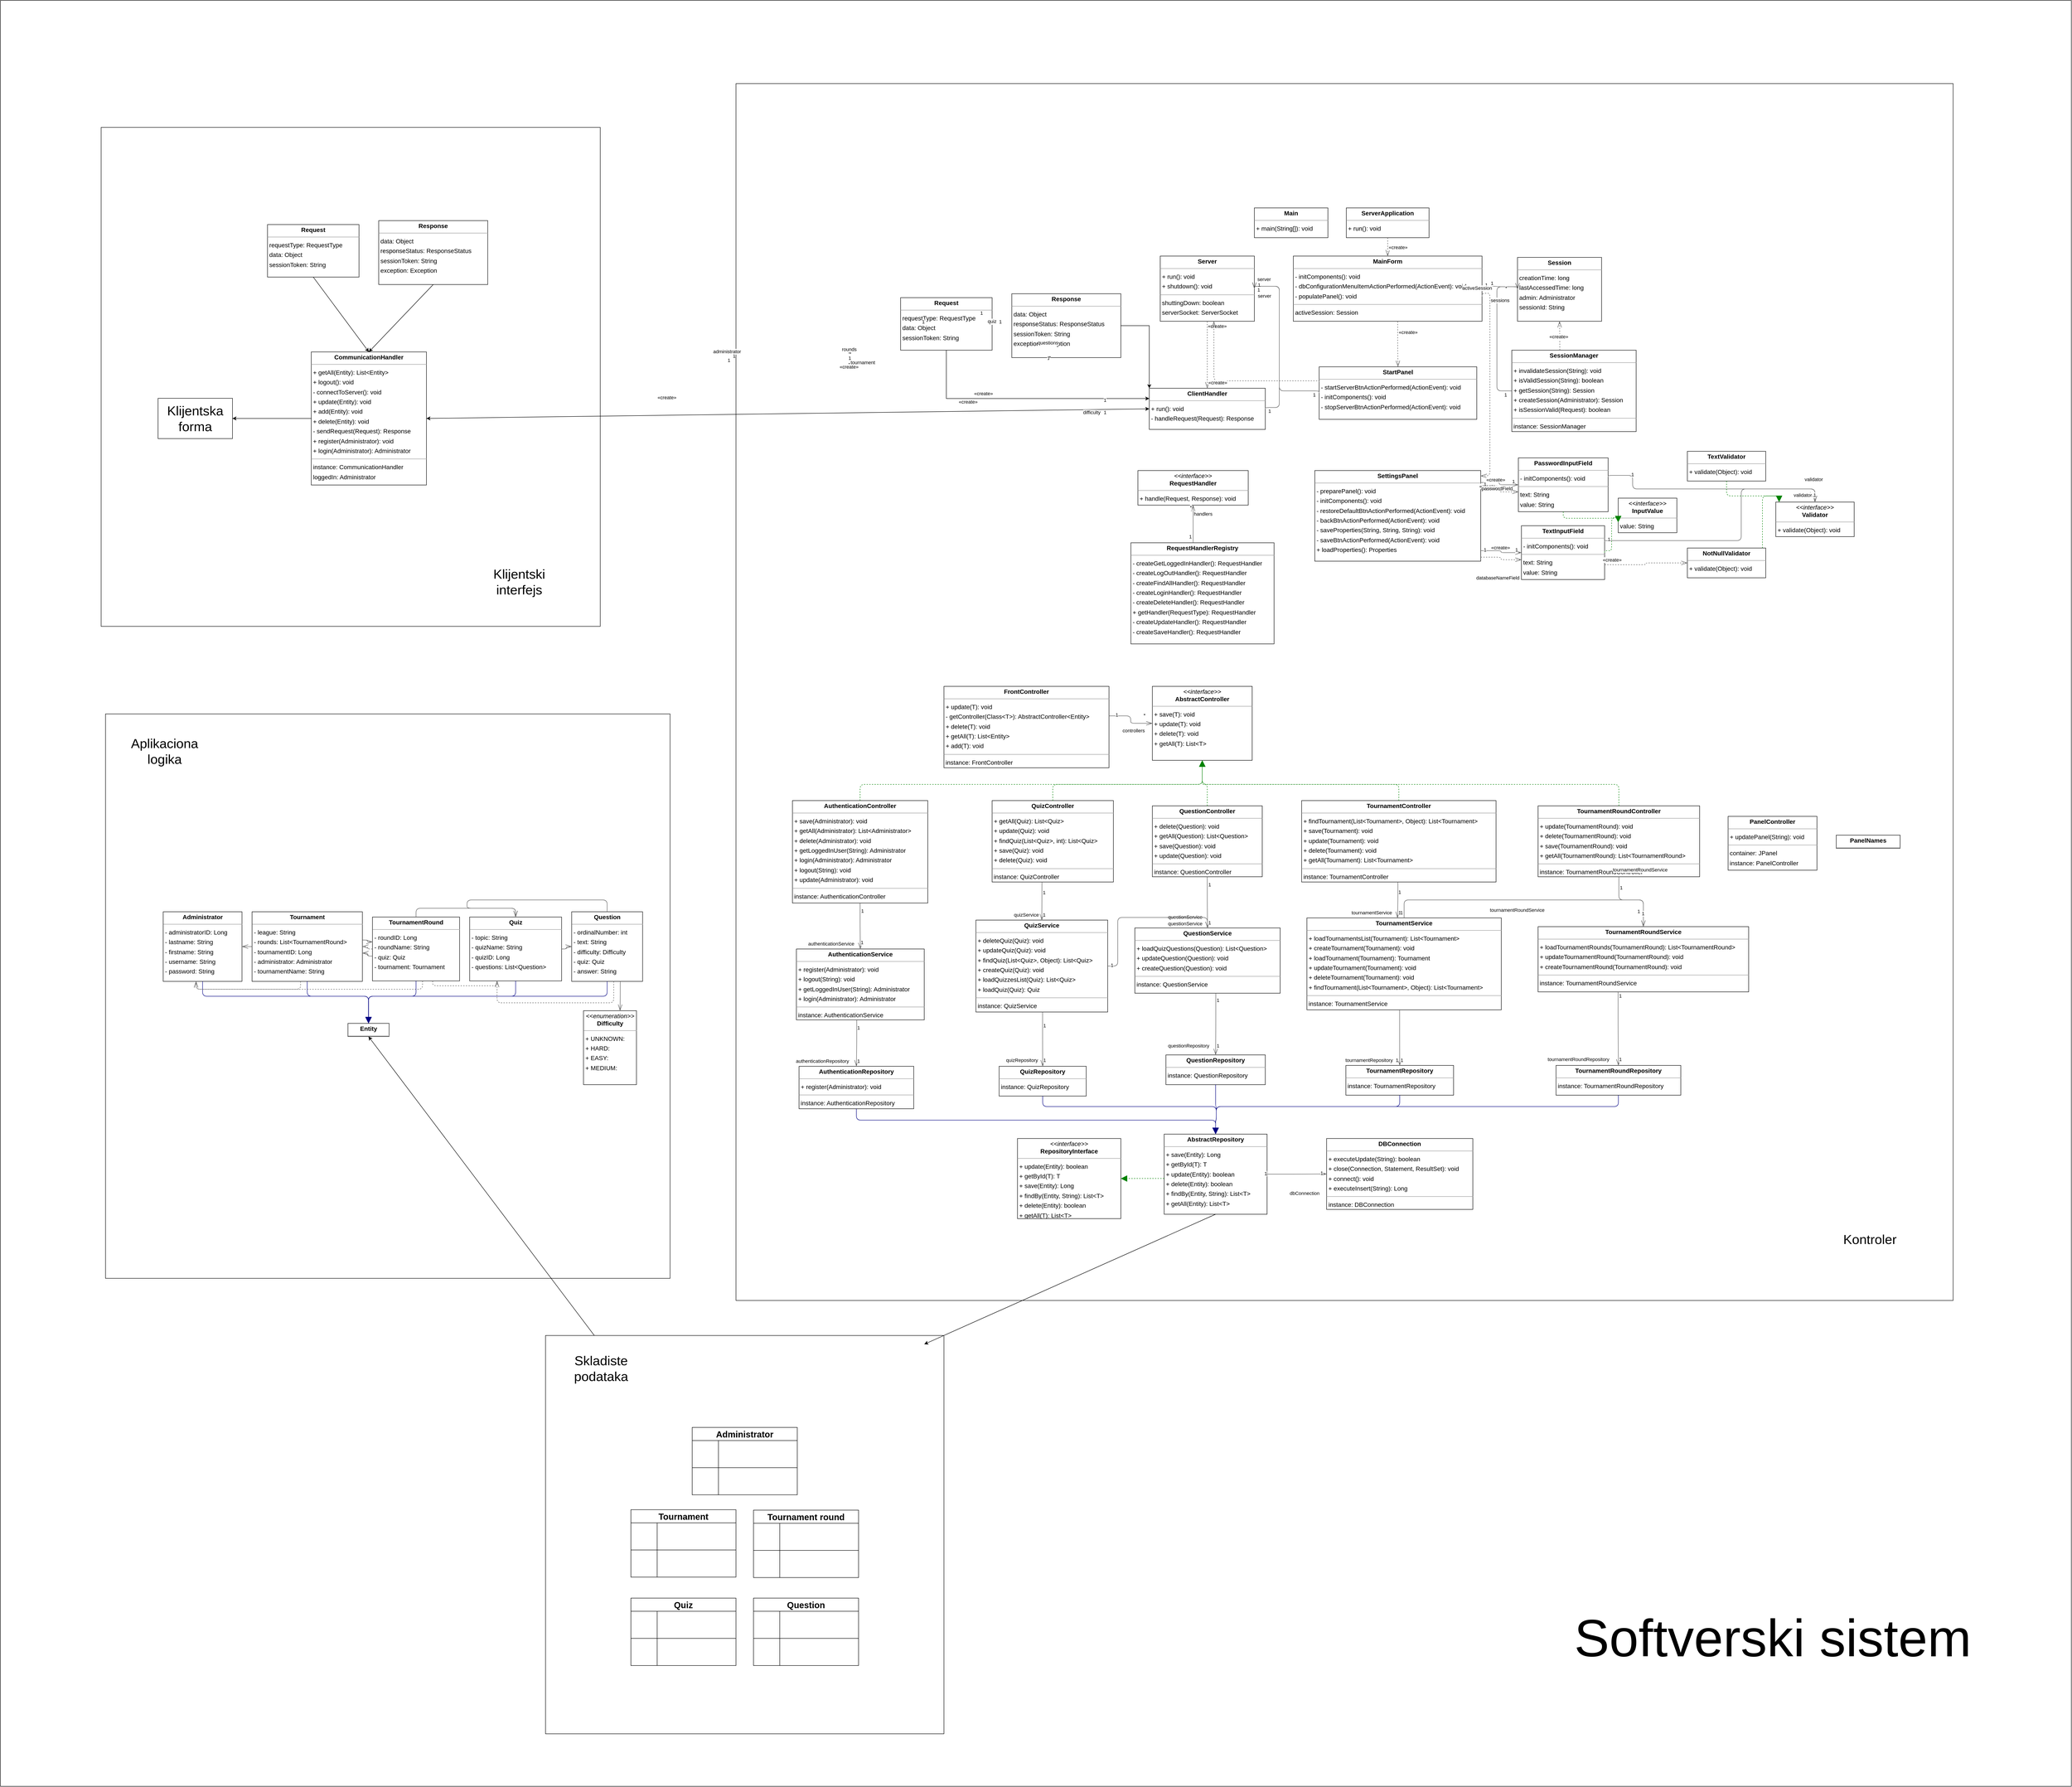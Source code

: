 <mxfile version="24.6.2" type="device">
  <diagram id="hCt7gPvV1HV2m0qOpHKs" name="Page-1">
    <mxGraphModel dx="7653" dy="4820" grid="1" gridSize="10" guides="1" tooltips="1" connect="1" arrows="1" fold="1" page="0" pageScale="1" pageWidth="1920" pageHeight="1200" background="none" math="0" shadow="0">
      <root>
        <mxCell id="0" />
        <mxCell id="1" parent="0" />
        <mxCell id="eJG67pQbjYPEMKF0Aagm-199" value="" style="rounded=0;whiteSpace=wrap;html=1;" vertex="1" parent="1">
          <mxGeometry x="-1930" y="-670" width="4730" height="4080" as="geometry" />
        </mxCell>
        <mxCell id="eJG67pQbjYPEMKF0Aagm-143" value="" style="whiteSpace=wrap;html=1;aspect=fixed;" vertex="1" parent="1">
          <mxGeometry x="-685" y="2380" width="910" height="910" as="geometry" />
        </mxCell>
        <mxCell id="eJG67pQbjYPEMKF0Aagm-72" value="" style="whiteSpace=wrap;html=1;aspect=fixed;" vertex="1" parent="1">
          <mxGeometry x="-1690" y="960.0" width="1289.44" height="1289.44" as="geometry" />
        </mxCell>
        <mxCell id="eJG67pQbjYPEMKF0Aagm-18" value="" style="whiteSpace=wrap;html=1;aspect=fixed;" vertex="1" parent="1">
          <mxGeometry x="-1700" y="-380" width="1140" height="1140" as="geometry" />
        </mxCell>
        <mxCell id="eJG67pQbjYPEMKF0Aagm-13" value="" style="whiteSpace=wrap;html=1;aspect=fixed;" vertex="1" parent="1">
          <mxGeometry x="-250" y="-480" width="2780" height="2780" as="geometry" />
        </mxCell>
        <mxCell id="node17" value="&lt;p style=&quot;margin:0px;margin-top:4px;text-align:center;&quot;&gt;&lt;i&gt;&amp;lt;&amp;lt;interface&amp;gt;&amp;gt;&lt;/i&gt;&lt;br/&gt;&lt;b&gt;AbstractController&lt;T&gt;&lt;/b&gt;&lt;/p&gt;&lt;hr size=&quot;1&quot;/&gt;&lt;p style=&quot;margin:0 0 0 4px;line-height:1.6;&quot;&gt;+ save(T): void&lt;br/&gt;+ update(T): void&lt;br/&gt;+ delete(T): void&lt;br/&gt;+ getAll(T): List&amp;lt;T&amp;gt;&lt;/p&gt;" style="verticalAlign=top;align=left;overflow=fill;fontSize=14;fontFamily=Helvetica;html=1;rounded=0;shadow=0;comic=0;labelBackgroundColor=none;strokeWidth=1;" parent="1" vertex="1">
          <mxGeometry x="701" y="897" width="228" height="169" as="geometry" />
        </mxCell>
        <mxCell id="node6" value="&lt;p style=&quot;margin:0px;margin-top:4px;text-align:center;&quot;&gt;&lt;b&gt;AbstractRepository&lt;T&gt;&lt;/b&gt;&lt;/p&gt;&lt;hr size=&quot;1&quot;/&gt;&lt;p style=&quot;margin:0 0 0 4px;line-height:1.6;&quot;&gt;+ save(Entity): Long&lt;br/&gt;+ getById(T): T&lt;br/&gt;+ update(Entity): boolean&lt;br/&gt;+ delete(Entity): boolean&lt;br/&gt;+ findBy(Entity, String): List&amp;lt;T&amp;gt;&lt;br/&gt;+ getAll(Entity): List&amp;lt;T&amp;gt;&lt;/p&gt;" style="verticalAlign=top;align=left;overflow=fill;fontSize=14;fontFamily=Helvetica;html=1;rounded=0;shadow=0;comic=0;labelBackgroundColor=none;strokeWidth=1;" parent="1" vertex="1">
          <mxGeometry x="728" y="1920" width="235" height="183" as="geometry" />
        </mxCell>
        <mxCell id="node30" value="&lt;p style=&quot;margin:0px;margin-top:4px;text-align:center;&quot;&gt;&lt;b&gt;AuthenticationController&lt;/b&gt;&lt;/p&gt;&lt;hr size=&quot;1&quot;/&gt;&lt;p style=&quot;margin:0 0 0 4px;line-height:1.6;&quot;&gt;+ save(Administrator): void&lt;br/&gt;+ getAll(Administrator): List&amp;lt;Administrator&amp;gt;&lt;br/&gt;+ delete(Administrator): void&lt;br/&gt;+ getLoggedInUser(String): Administrator&lt;br/&gt;+ login(Administrator): Administrator&lt;br/&gt;+ logout(String): void&lt;br/&gt;+ update(Administrator): void&lt;/p&gt;&lt;hr size=&quot;1&quot;/&gt;&lt;p style=&quot;margin:0 0 0 4px;line-height:1.6;&quot;&gt; instance: AuthenticationController&lt;/p&gt;" style="verticalAlign=top;align=left;overflow=fill;fontSize=14;fontFamily=Helvetica;html=1;rounded=0;shadow=0;comic=0;labelBackgroundColor=none;strokeWidth=1;" parent="1" vertex="1">
          <mxGeometry x="-121" y="1158" width="309" height="234" as="geometry" />
        </mxCell>
        <mxCell id="node38" value="&lt;p style=&quot;margin:0px;margin-top:4px;text-align:center;&quot;&gt;&lt;b&gt;AuthenticationRepository&lt;/b&gt;&lt;/p&gt;&lt;hr size=&quot;1&quot;/&gt;&lt;p style=&quot;margin:0 0 0 4px;line-height:1.6;&quot;&gt;+ register(Administrator): void&lt;/p&gt;&lt;hr size=&quot;1&quot;/&gt;&lt;p style=&quot;margin:0 0 0 4px;line-height:1.6;&quot;&gt; instance: AuthenticationRepository&lt;/p&gt;" style="verticalAlign=top;align=left;overflow=fill;fontSize=14;fontFamily=Helvetica;html=1;rounded=0;shadow=0;comic=0;labelBackgroundColor=none;strokeWidth=1;" parent="1" vertex="1">
          <mxGeometry x="-106" y="1765" width="262" height="97" as="geometry" />
        </mxCell>
        <mxCell id="node28" value="&lt;p style=&quot;margin:0px;margin-top:4px;text-align:center;&quot;&gt;&lt;b&gt;AuthenticationService&lt;/b&gt;&lt;/p&gt;&lt;hr size=&quot;1&quot;/&gt;&lt;p style=&quot;margin:0 0 0 4px;line-height:1.6;&quot;&gt;+ register(Administrator): void&lt;br/&gt;+ logout(String): void&lt;br/&gt;+ getLoggedInUser(String): Administrator&lt;br/&gt;+ login(Administrator): Administrator&lt;/p&gt;&lt;hr size=&quot;1&quot;/&gt;&lt;p style=&quot;margin:0 0 0 4px;line-height:1.6;&quot;&gt; instance: AuthenticationService&lt;/p&gt;" style="verticalAlign=top;align=left;overflow=fill;fontSize=14;fontFamily=Helvetica;html=1;rounded=0;shadow=0;comic=0;labelBackgroundColor=none;strokeWidth=1;" parent="1" vertex="1">
          <mxGeometry x="-112" y="1497" width="292" height="162" as="geometry" />
        </mxCell>
        <mxCell id="node29" value="&lt;p style=&quot;margin:0px;margin-top:4px;text-align:center;&quot;&gt;&lt;b&gt;ClientHandler&lt;/b&gt;&lt;/p&gt;&lt;hr size=&quot;1&quot;/&gt;&lt;p style=&quot;margin:0 0 0 4px;line-height:1.6;&quot;&gt;+ run(): void&lt;br/&gt;- handleRequest(Request): Response&lt;/p&gt;" style="verticalAlign=top;align=left;overflow=fill;fontSize=14;fontFamily=Helvetica;html=1;rounded=0;shadow=0;comic=0;labelBackgroundColor=none;strokeWidth=1;" parent="1" vertex="1">
          <mxGeometry x="694" y="216" width="265" height="94" as="geometry" />
        </mxCell>
        <mxCell id="node19" value="&lt;p style=&quot;margin:0px;margin-top:4px;text-align:center;&quot;&gt;&lt;b&gt;DBConnection&lt;/b&gt;&lt;/p&gt;&lt;hr size=&quot;1&quot;/&gt;&lt;p style=&quot;margin:0 0 0 4px;line-height:1.6;&quot;&gt;+ executeUpdate(String): boolean&lt;br/&gt;+ close(Connection, Statement, ResultSet): void&lt;br/&gt;+ connect(): void&lt;br/&gt;+ executeInsert(String): Long&lt;/p&gt;&lt;hr size=&quot;1&quot;/&gt;&lt;p style=&quot;margin:0 0 0 4px;line-height:1.6;&quot;&gt; instance: DBConnection&lt;/p&gt;" style="verticalAlign=top;align=left;overflow=fill;fontSize=14;fontFamily=Helvetica;html=1;rounded=0;shadow=0;comic=0;labelBackgroundColor=none;strokeWidth=1;" parent="1" vertex="1">
          <mxGeometry x="1099" y="1930" width="334" height="162" as="geometry" />
        </mxCell>
        <mxCell id="node7" value="&lt;p style=&quot;margin:0px;margin-top:4px;text-align:center;&quot;&gt;&lt;b&gt;FrontController&lt;/b&gt;&lt;/p&gt;&lt;hr size=&quot;1&quot;/&gt;&lt;p style=&quot;margin:0 0 0 4px;line-height:1.6;&quot;&gt;+ update(T): void&lt;br/&gt;- getController(Class&amp;lt;T&amp;gt;): AbstractController&amp;lt;Entity&amp;gt;&lt;br/&gt;+ delete(T): void&lt;br/&gt;+ getAll(T): List&amp;lt;Entity&amp;gt;&lt;br/&gt;+ add(T): void&lt;/p&gt;&lt;hr size=&quot;1&quot;/&gt;&lt;p style=&quot;margin:0 0 0 4px;line-height:1.6;&quot;&gt; instance: FrontController&lt;/p&gt;" style="verticalAlign=top;align=left;overflow=fill;fontSize=14;fontFamily=Helvetica;html=1;rounded=0;shadow=0;comic=0;labelBackgroundColor=none;strokeWidth=1;" parent="1" vertex="1">
          <mxGeometry x="225" y="897" width="377" height="186" as="geometry" />
        </mxCell>
        <mxCell id="node27" value="&lt;p style=&quot;margin:0px;margin-top:4px;text-align:center;&quot;&gt;&lt;i&gt;&amp;lt;&amp;lt;interface&amp;gt;&amp;gt;&lt;/i&gt;&lt;br/&gt;&lt;b&gt;InputValue&lt;/b&gt;&lt;/p&gt;&lt;hr size=&quot;1&quot;/&gt;&lt;p style=&quot;margin:0 0 0 4px;line-height:1.6;&quot;&gt; value: String&lt;/p&gt;" style="verticalAlign=top;align=left;overflow=fill;fontSize=14;fontFamily=Helvetica;html=1;rounded=0;shadow=0;comic=0;labelBackgroundColor=none;strokeWidth=1;" parent="1" vertex="1">
          <mxGeometry x="1765" y="467" width="134" height="79" as="geometry" />
        </mxCell>
        <mxCell id="node33" value="&lt;p style=&quot;margin:0px;margin-top:4px;text-align:center;&quot;&gt;&lt;b&gt;Main&lt;/b&gt;&lt;/p&gt;&lt;hr size=&quot;1&quot;/&gt;&lt;p style=&quot;margin:0 0 0 4px;line-height:1.6;&quot;&gt;+ main(String[]): void&lt;/p&gt;" style="verticalAlign=top;align=left;overflow=fill;fontSize=14;fontFamily=Helvetica;html=1;rounded=0;shadow=0;comic=0;labelBackgroundColor=none;strokeWidth=1;" parent="1" vertex="1">
          <mxGeometry x="934" y="-196" width="168" height="68" as="geometry" />
        </mxCell>
        <mxCell id="node15" value="&lt;p style=&quot;margin:0px;margin-top:4px;text-align:center;&quot;&gt;&lt;b&gt;MainForm&lt;/b&gt;&lt;/p&gt;&lt;hr size=&quot;1&quot;/&gt;&lt;p style=&quot;margin:0 0 0 4px;line-height:1.6;&quot;&gt;- initComponents(): void&lt;br/&gt;- dbConfigurationMenuItemActionPerformed(ActionEvent): void&lt;br/&gt;- populatePanel(): void&lt;/p&gt;&lt;hr size=&quot;1&quot;/&gt;&lt;p style=&quot;margin:0 0 0 4px;line-height:1.6;&quot;&gt; activeSession: Session&lt;/p&gt;" style="verticalAlign=top;align=left;overflow=fill;fontSize=14;fontFamily=Helvetica;html=1;rounded=0;shadow=0;comic=0;labelBackgroundColor=none;strokeWidth=1;" parent="1" vertex="1">
          <mxGeometry x="1023" y="-86" width="431" height="149" as="geometry" />
        </mxCell>
        <mxCell id="node9" value="&lt;p style=&quot;margin:0px;margin-top:4px;text-align:center;&quot;&gt;&lt;b&gt;NotNullValidator&lt;/b&gt;&lt;/p&gt;&lt;hr size=&quot;1&quot;/&gt;&lt;p style=&quot;margin:0 0 0 4px;line-height:1.6;&quot;&gt;+ validate(Object): void&lt;/p&gt;" style="verticalAlign=top;align=left;overflow=fill;fontSize=14;fontFamily=Helvetica;html=1;rounded=0;shadow=0;comic=0;labelBackgroundColor=none;strokeWidth=1;" parent="1" vertex="1">
          <mxGeometry x="1923" y="581" width="179" height="68" as="geometry" />
        </mxCell>
        <mxCell id="node24" value="&lt;p style=&quot;margin:0px;margin-top:4px;text-align:center;&quot;&gt;&lt;b&gt;PanelController&lt;/b&gt;&lt;/p&gt;&lt;hr size=&quot;1&quot;/&gt;&lt;p style=&quot;margin:0 0 0 4px;line-height:1.6;&quot;&gt;+ updatePanel(String): void&lt;/p&gt;&lt;hr size=&quot;1&quot;/&gt;&lt;p style=&quot;margin:0 0 0 4px;line-height:1.6;&quot;&gt; container: JPanel&lt;br/&gt; instance: PanelController&lt;/p&gt;" style="verticalAlign=top;align=left;overflow=fill;fontSize=14;fontFamily=Helvetica;html=1;rounded=0;shadow=0;comic=0;labelBackgroundColor=none;strokeWidth=1;" parent="1" vertex="1">
          <mxGeometry x="2016" y="1194" width="203" height="123" as="geometry" />
        </mxCell>
        <mxCell id="node8" value="&lt;p style=&quot;margin:0px;margin-top:4px;text-align:center;&quot;&gt;&lt;b&gt;PanelNames&lt;/b&gt;&lt;/p&gt;&lt;hr size=&quot;1&quot;/&gt;" style="verticalAlign=top;align=left;overflow=fill;fontSize=14;fontFamily=Helvetica;html=1;rounded=0;shadow=0;comic=0;labelBackgroundColor=none;strokeWidth=1;" parent="1" vertex="1">
          <mxGeometry x="2263" y="1237" width="146" height="30" as="geometry" />
        </mxCell>
        <mxCell id="node0" value="&lt;p style=&quot;margin:0px;margin-top:4px;text-align:center;&quot;&gt;&lt;b&gt;PasswordInputField&lt;/b&gt;&lt;/p&gt;&lt;hr size=&quot;1&quot;/&gt;&lt;p style=&quot;margin:0 0 0 4px;line-height:1.6;&quot;&gt;- initComponents(): void&lt;/p&gt;&lt;hr size=&quot;1&quot;/&gt;&lt;p style=&quot;margin:0 0 0 4px;line-height:1.6;&quot;&gt; text: String&lt;br/&gt; value: String&lt;/p&gt;" style="verticalAlign=top;align=left;overflow=fill;fontSize=14;fontFamily=Helvetica;html=1;rounded=0;shadow=0;comic=0;labelBackgroundColor=none;strokeWidth=1;" parent="1" vertex="1">
          <mxGeometry x="1537" y="375" width="205" height="123" as="geometry" />
        </mxCell>
        <mxCell id="node1" value="&lt;p style=&quot;margin:0px;margin-top:4px;text-align:center;&quot;&gt;&lt;b&gt;QuestionController&lt;/b&gt;&lt;/p&gt;&lt;hr size=&quot;1&quot;/&gt;&lt;p style=&quot;margin:0 0 0 4px;line-height:1.6;&quot;&gt;+ delete(Question): void&lt;br/&gt;+ getAll(Question): List&amp;lt;Question&amp;gt;&lt;br/&gt;+ save(Question): void&lt;br/&gt;+ update(Question): void&lt;/p&gt;&lt;hr size=&quot;1&quot;/&gt;&lt;p style=&quot;margin:0 0 0 4px;line-height:1.6;&quot;&gt; instance: QuestionController&lt;/p&gt;" style="verticalAlign=top;align=left;overflow=fill;fontSize=14;fontFamily=Helvetica;html=1;rounded=0;shadow=0;comic=0;labelBackgroundColor=none;strokeWidth=1;" parent="1" vertex="1">
          <mxGeometry x="701" y="1170" width="251" height="162" as="geometry" />
        </mxCell>
        <mxCell id="node3" value="&lt;p style=&quot;margin:0px;margin-top:4px;text-align:center;&quot;&gt;&lt;b&gt;QuestionRepository&lt;/b&gt;&lt;/p&gt;&lt;hr size=&quot;1&quot;/&gt;&lt;p style=&quot;margin:0 0 0 4px;line-height:1.6;&quot;&gt; instance: QuestionRepository&lt;/p&gt;" style="verticalAlign=top;align=left;overflow=fill;fontSize=14;fontFamily=Helvetica;html=1;rounded=0;shadow=0;comic=0;labelBackgroundColor=none;strokeWidth=1;" parent="1" vertex="1">
          <mxGeometry x="732" y="1739" width="227" height="68" as="geometry" />
        </mxCell>
        <mxCell id="node14" value="&lt;p style=&quot;margin:0px;margin-top:4px;text-align:center;&quot;&gt;&lt;b&gt;QuestionService&lt;/b&gt;&lt;/p&gt;&lt;hr size=&quot;1&quot;/&gt;&lt;p style=&quot;margin:0 0 0 4px;line-height:1.6;&quot;&gt;+ loadQuizQuestions(Question): List&amp;lt;Question&amp;gt;&lt;br/&gt;+ updateQuestion(Question): void&lt;br/&gt;+ createQuestion(Question): void&lt;/p&gt;&lt;hr size=&quot;1&quot;/&gt;&lt;p style=&quot;margin:0 0 0 4px;line-height:1.6;&quot;&gt; instance: QuestionService&lt;/p&gt;" style="verticalAlign=top;align=left;overflow=fill;fontSize=14;fontFamily=Helvetica;html=1;rounded=0;shadow=0;comic=0;labelBackgroundColor=none;strokeWidth=1;" parent="1" vertex="1">
          <mxGeometry x="661" y="1449" width="332" height="149" as="geometry" />
        </mxCell>
        <mxCell id="node4" value="&lt;p style=&quot;margin:0px;margin-top:4px;text-align:center;&quot;&gt;&lt;b&gt;QuizController&lt;/b&gt;&lt;/p&gt;&lt;hr size=&quot;1&quot;/&gt;&lt;p style=&quot;margin:0 0 0 4px;line-height:1.6;&quot;&gt;+ getAll(Quiz): List&amp;lt;Quiz&amp;gt;&lt;br/&gt;+ update(Quiz): void&lt;br/&gt;+ findQuiz(List&amp;lt;Quiz&amp;gt;, int): List&amp;lt;Quiz&amp;gt;&lt;br/&gt;+ save(Quiz): void&lt;br/&gt;+ delete(Quiz): void&lt;/p&gt;&lt;hr size=&quot;1&quot;/&gt;&lt;p style=&quot;margin:0 0 0 4px;line-height:1.6;&quot;&gt; instance: QuizController&lt;/p&gt;" style="verticalAlign=top;align=left;overflow=fill;fontSize=14;fontFamily=Helvetica;html=1;rounded=0;shadow=0;comic=0;labelBackgroundColor=none;strokeWidth=1;" parent="1" vertex="1">
          <mxGeometry x="335" y="1158" width="277" height="186" as="geometry" />
        </mxCell>
        <mxCell id="node12" value="&lt;p style=&quot;margin:0px;margin-top:4px;text-align:center;&quot;&gt;&lt;b&gt;QuizRepository&lt;/b&gt;&lt;/p&gt;&lt;hr size=&quot;1&quot;/&gt;&lt;p style=&quot;margin:0 0 0 4px;line-height:1.6;&quot;&gt; instance: QuizRepository&lt;/p&gt;" style="verticalAlign=top;align=left;overflow=fill;fontSize=14;fontFamily=Helvetica;html=1;rounded=0;shadow=0;comic=0;labelBackgroundColor=none;strokeWidth=1;" parent="1" vertex="1">
          <mxGeometry x="351" y="1765" width="199" height="68" as="geometry" />
        </mxCell>
        <mxCell id="node25" value="&lt;p style=&quot;margin:0px;margin-top:4px;text-align:center;&quot;&gt;&lt;b&gt;QuizService&lt;/b&gt;&lt;/p&gt;&lt;hr size=&quot;1&quot;/&gt;&lt;p style=&quot;margin:0 0 0 4px;line-height:1.6;&quot;&gt;+ deleteQuiz(Quiz): void&lt;br/&gt;+ updateQuiz(Quiz): void&lt;br/&gt;+ findQuiz(List&amp;lt;Quiz&amp;gt;, Object): List&amp;lt;Quiz&amp;gt;&lt;br/&gt;+ createQuiz(Quiz): void&lt;br/&gt;+ loadQuizzesList(Quiz): List&amp;lt;Quiz&amp;gt;&lt;br/&gt;+ loadQuiz(Quiz): Quiz&lt;/p&gt;&lt;hr size=&quot;1&quot;/&gt;&lt;p style=&quot;margin:0 0 0 4px;line-height:1.6;&quot;&gt; instance: QuizService&lt;/p&gt;" style="verticalAlign=top;align=left;overflow=fill;fontSize=14;fontFamily=Helvetica;html=1;rounded=0;shadow=0;comic=0;labelBackgroundColor=none;strokeWidth=1;" parent="1" vertex="1">
          <mxGeometry x="298" y="1431" width="301" height="210" as="geometry" />
        </mxCell>
        <mxCell id="node16" value="&lt;p style=&quot;margin:0px;margin-top:4px;text-align:center;&quot;&gt;&lt;i&gt;&amp;lt;&amp;lt;interface&amp;gt;&amp;gt;&lt;/i&gt;&lt;br/&gt;&lt;b&gt;RepositoryInterface&lt;T&gt;&lt;/b&gt;&lt;/p&gt;&lt;hr size=&quot;1&quot;/&gt;&lt;p style=&quot;margin:0 0 0 4px;line-height:1.6;&quot;&gt;+ update(Entity): boolean&lt;br/&gt;+ getById(T): T&lt;br/&gt;+ save(Entity): Long&lt;br/&gt;+ findBy(Entity, String): List&amp;lt;T&amp;gt;&lt;br/&gt;+ delete(Entity): boolean&lt;br/&gt;+ getAll(T): List&amp;lt;T&amp;gt;&lt;/p&gt;" style="verticalAlign=top;align=left;overflow=fill;fontSize=14;fontFamily=Helvetica;html=1;rounded=0;shadow=0;comic=0;labelBackgroundColor=none;strokeWidth=1;" parent="1" vertex="1">
          <mxGeometry x="393" y="1930" width="236" height="183" as="geometry" />
        </mxCell>
        <mxCell id="node13" value="&lt;p style=&quot;margin:0px;margin-top:4px;text-align:center;&quot;&gt;&lt;i&gt;&amp;lt;&amp;lt;interface&amp;gt;&amp;gt;&lt;/i&gt;&lt;br/&gt;&lt;b&gt;RequestHandler&lt;/b&gt;&lt;/p&gt;&lt;hr size=&quot;1&quot;/&gt;&lt;p style=&quot;margin:0 0 0 4px;line-height:1.6;&quot;&gt;+ handle(Request, Response): void&lt;/p&gt;" style="verticalAlign=top;align=left;overflow=fill;fontSize=14;fontFamily=Helvetica;html=1;rounded=0;shadow=0;comic=0;labelBackgroundColor=none;strokeWidth=1;" parent="1" vertex="1">
          <mxGeometry x="668" y="404" width="252" height="79" as="geometry" />
        </mxCell>
        <mxCell id="node35" value="&lt;p style=&quot;margin:0px;margin-top:4px;text-align:center;&quot;&gt;&lt;b&gt;RequestHandlerRegistry&lt;/b&gt;&lt;/p&gt;&lt;hr size=&quot;1&quot;/&gt;&lt;p style=&quot;margin:0 0 0 4px;line-height:1.6;&quot;&gt;- createGetLoggedInHandler(): RequestHandler&lt;br/&gt;- createLogOutHandler(): RequestHandler&lt;br/&gt;- createFindAllHandler(): RequestHandler&lt;br/&gt;- createLoginHandler(): RequestHandler&lt;br/&gt;- createDeleteHandler(): RequestHandler&lt;br/&gt;+ getHandler(RequestType): RequestHandler&lt;br/&gt;- createUpdateHandler(): RequestHandler&lt;br/&gt;- createSaveHandler(): RequestHandler&lt;/p&gt;" style="verticalAlign=top;align=left;overflow=fill;fontSize=14;fontFamily=Helvetica;html=1;rounded=0;shadow=0;comic=0;labelBackgroundColor=none;strokeWidth=1;" parent="1" vertex="1">
          <mxGeometry x="652" y="569" width="327" height="231" as="geometry" />
        </mxCell>
        <mxCell id="node10" value="&lt;p style=&quot;margin:0px;margin-top:4px;text-align:center;&quot;&gt;&lt;b&gt;Server&lt;/b&gt;&lt;/p&gt;&lt;hr size=&quot;1&quot;/&gt;&lt;p style=&quot;margin:0 0 0 4px;line-height:1.6;&quot;&gt;+ run(): void&lt;br/&gt;+ shutdown(): void&lt;/p&gt;&lt;hr size=&quot;1&quot;/&gt;&lt;p style=&quot;margin:0 0 0 4px;line-height:1.6;&quot;&gt; shuttingDown: boolean&lt;br/&gt; serverSocket: ServerSocket&lt;/p&gt;" style="verticalAlign=top;align=left;overflow=fill;fontSize=14;fontFamily=Helvetica;html=1;rounded=0;shadow=0;comic=0;labelBackgroundColor=none;strokeWidth=1;" parent="1" vertex="1">
          <mxGeometry x="719" y="-86" width="215" height="149" as="geometry" />
        </mxCell>
        <mxCell id="node11" value="&lt;p style=&quot;margin:0px;margin-top:4px;text-align:center;&quot;&gt;&lt;b&gt;ServerApplication&lt;/b&gt;&lt;/p&gt;&lt;hr size=&quot;1&quot;/&gt;&lt;p style=&quot;margin:0 0 0 4px;line-height:1.6;&quot;&gt;+ run(): void&lt;/p&gt;" style="verticalAlign=top;align=left;overflow=fill;fontSize=14;fontFamily=Helvetica;html=1;rounded=0;shadow=0;comic=0;labelBackgroundColor=none;strokeWidth=1;" parent="1" vertex="1">
          <mxGeometry x="1144" y="-196" width="189" height="68" as="geometry" />
        </mxCell>
        <mxCell id="node18" value="&lt;p style=&quot;margin:0px;margin-top:4px;text-align:center;&quot;&gt;&lt;b&gt;Session&lt;/b&gt;&lt;/p&gt;&lt;hr size=&quot;1&quot;/&gt;&lt;p style=&quot;margin:0 0 0 4px;line-height:1.6;&quot;&gt; creationTime: long&lt;br/&gt; lastAccessedTime: long&lt;br/&gt; admin: Administrator&lt;br/&gt; sessionId: String&lt;/p&gt;" style="verticalAlign=top;align=left;overflow=fill;fontSize=14;fontFamily=Helvetica;html=1;rounded=0;shadow=0;comic=0;labelBackgroundColor=none;strokeWidth=1;" parent="1" vertex="1">
          <mxGeometry x="1535" y="-83" width="192" height="146" as="geometry" />
        </mxCell>
        <mxCell id="node20" value="&lt;p style=&quot;margin:0px;margin-top:4px;text-align:center;&quot;&gt;&lt;b&gt;SessionManager&lt;/b&gt;&lt;/p&gt;&lt;hr size=&quot;1&quot;/&gt;&lt;p style=&quot;margin:0 0 0 4px;line-height:1.6;&quot;&gt;+ invalidateSession(String): void&lt;br/&gt;+ isValidSession(String): boolean&lt;br/&gt;+ getSession(String): Session&lt;br/&gt;+ createSession(Administrator): Session&lt;br/&gt;+ isSessionValid(Request): boolean&lt;/p&gt;&lt;hr size=&quot;1&quot;/&gt;&lt;p style=&quot;margin:0 0 0 4px;line-height:1.6;&quot;&gt; instance: SessionManager&lt;/p&gt;" style="verticalAlign=top;align=left;overflow=fill;fontSize=14;fontFamily=Helvetica;html=1;rounded=0;shadow=0;comic=0;labelBackgroundColor=none;strokeWidth=1;" parent="1" vertex="1">
          <mxGeometry x="1522" y="129" width="284" height="186" as="geometry" />
        </mxCell>
        <mxCell id="node23" value="&lt;p style=&quot;margin:0px;margin-top:4px;text-align:center;&quot;&gt;&lt;b&gt;SettingsPanel&lt;/b&gt;&lt;/p&gt;&lt;hr size=&quot;1&quot;/&gt;&lt;p style=&quot;margin:0 0 0 4px;line-height:1.6;&quot;&gt;- preparePanel(): void&lt;br/&gt;- initComponents(): void&lt;br/&gt;- restoreDefaultBtnActionPerformed(ActionEvent): void&lt;br/&gt;- backBtnActionPerformed(ActionEvent): void&lt;br/&gt;- saveProperties(String, String, String): void&lt;br/&gt;- saveBtnActionPerformed(ActionEvent): void&lt;br/&gt;+ loadProperties(): Properties&lt;/p&gt;" style="verticalAlign=top;align=left;overflow=fill;fontSize=14;fontFamily=Helvetica;html=1;rounded=0;shadow=0;comic=0;labelBackgroundColor=none;strokeWidth=1;" parent="1" vertex="1">
          <mxGeometry x="1072" y="404" width="379" height="207" as="geometry" />
        </mxCell>
        <mxCell id="node2" value="&lt;p style=&quot;margin:0px;margin-top:4px;text-align:center;&quot;&gt;&lt;b&gt;StartPanel&lt;/b&gt;&lt;/p&gt;&lt;hr size=&quot;1&quot;/&gt;&lt;p style=&quot;margin:0 0 0 4px;line-height:1.6;&quot;&gt;- startServerBtnActionPerformed(ActionEvent): void&lt;br/&gt;- initComponents(): void&lt;br/&gt;- stopServerBtnActionPerformed(ActionEvent): void&lt;/p&gt;" style="verticalAlign=top;align=left;overflow=fill;fontSize=14;fontFamily=Helvetica;html=1;rounded=0;shadow=0;comic=0;labelBackgroundColor=none;strokeWidth=1;" parent="1" vertex="1">
          <mxGeometry x="1082" y="167" width="360" height="120" as="geometry" />
        </mxCell>
        <mxCell id="node5" value="&lt;p style=&quot;margin:0px;margin-top:4px;text-align:center;&quot;&gt;&lt;b&gt;TextInputField&lt;/b&gt;&lt;/p&gt;&lt;hr size=&quot;1&quot;/&gt;&lt;p style=&quot;margin:0 0 0 4px;line-height:1.6;&quot;&gt;- initComponents(): void&lt;/p&gt;&lt;hr size=&quot;1&quot;/&gt;&lt;p style=&quot;margin:0 0 0 4px;line-height:1.6;&quot;&gt; text: String&lt;br/&gt; value: String&lt;/p&gt;" style="verticalAlign=top;align=left;overflow=fill;fontSize=14;fontFamily=Helvetica;html=1;rounded=0;shadow=0;comic=0;labelBackgroundColor=none;strokeWidth=1;" parent="1" vertex="1">
          <mxGeometry x="1544" y="530" width="190" height="123" as="geometry" />
        </mxCell>
        <mxCell id="node36" value="&lt;p style=&quot;margin:0px;margin-top:4px;text-align:center;&quot;&gt;&lt;b&gt;TextValidator&lt;/b&gt;&lt;/p&gt;&lt;hr size=&quot;1&quot;/&gt;&lt;p style=&quot;margin:0 0 0 4px;line-height:1.6;&quot;&gt;+ validate(Object): void&lt;/p&gt;" style="verticalAlign=top;align=left;overflow=fill;fontSize=14;fontFamily=Helvetica;html=1;rounded=0;shadow=0;comic=0;labelBackgroundColor=none;strokeWidth=1;" parent="1" vertex="1">
          <mxGeometry x="1923" y="360" width="179" height="68" as="geometry" />
        </mxCell>
        <mxCell id="node37" value="&lt;p style=&quot;margin:0px;margin-top:4px;text-align:center;&quot;&gt;&lt;b&gt;TournamentController&lt;/b&gt;&lt;/p&gt;&lt;hr size=&quot;1&quot;/&gt;&lt;p style=&quot;margin:0 0 0 4px;line-height:1.6;&quot;&gt;+ findTournament(List&amp;lt;Tournament&amp;gt;, Object): List&amp;lt;Tournament&amp;gt;&lt;br/&gt;+ save(Tournament): void&lt;br/&gt;+ update(Tournament): void&lt;br/&gt;+ delete(Tournament): void&lt;br/&gt;+ getAll(Tournament): List&amp;lt;Tournament&amp;gt;&lt;/p&gt;&lt;hr size=&quot;1&quot;/&gt;&lt;p style=&quot;margin:0 0 0 4px;line-height:1.6;&quot;&gt; instance: TournamentController&lt;/p&gt;" style="verticalAlign=top;align=left;overflow=fill;fontSize=14;fontFamily=Helvetica;html=1;rounded=0;shadow=0;comic=0;labelBackgroundColor=none;strokeWidth=1;" parent="1" vertex="1">
          <mxGeometry x="1042" y="1158" width="444" height="186" as="geometry" />
        </mxCell>
        <mxCell id="node21" value="&lt;p style=&quot;margin:0px;margin-top:4px;text-align:center;&quot;&gt;&lt;b&gt;TournamentRepository&lt;/b&gt;&lt;/p&gt;&lt;hr size=&quot;1&quot;/&gt;&lt;p style=&quot;margin:0 0 0 4px;line-height:1.6;&quot;&gt; instance: TournamentRepository&lt;/p&gt;" style="verticalAlign=top;align=left;overflow=fill;fontSize=14;fontFamily=Helvetica;html=1;rounded=0;shadow=0;comic=0;labelBackgroundColor=none;strokeWidth=1;" parent="1" vertex="1">
          <mxGeometry x="1143" y="1763" width="246" height="68" as="geometry" />
        </mxCell>
        <mxCell id="node31" value="&lt;p style=&quot;margin:0px;margin-top:4px;text-align:center;&quot;&gt;&lt;b&gt;TournamentRoundController&lt;/b&gt;&lt;/p&gt;&lt;hr size=&quot;1&quot;/&gt;&lt;p style=&quot;margin:0 0 0 4px;line-height:1.6;&quot;&gt;+ update(TournamentRound): void&lt;br/&gt;+ delete(TournamentRound): void&lt;br/&gt;+ save(TournamentRound): void&lt;br/&gt;+ getAll(TournamentRound): List&amp;lt;TournamentRound&amp;gt;&lt;/p&gt;&lt;hr size=&quot;1&quot;/&gt;&lt;p style=&quot;margin:0 0 0 4px;line-height:1.6;&quot;&gt; instance: TournamentRoundController&lt;/p&gt;" style="verticalAlign=top;align=left;overflow=fill;fontSize=14;fontFamily=Helvetica;html=1;rounded=0;shadow=0;comic=0;labelBackgroundColor=none;strokeWidth=1;" parent="1" vertex="1">
          <mxGeometry x="1582" y="1170" width="369" height="162" as="geometry" />
        </mxCell>
        <mxCell id="node32" value="&lt;p style=&quot;margin:0px;margin-top:4px;text-align:center;&quot;&gt;&lt;b&gt;TournamentRoundRepository&lt;/b&gt;&lt;/p&gt;&lt;hr size=&quot;1&quot;/&gt;&lt;p style=&quot;margin:0 0 0 4px;line-height:1.6;&quot;&gt; instance: TournamentRoundRepository&lt;/p&gt;" style="verticalAlign=top;align=left;overflow=fill;fontSize=14;fontFamily=Helvetica;html=1;rounded=0;shadow=0;comic=0;labelBackgroundColor=none;strokeWidth=1;" parent="1" vertex="1">
          <mxGeometry x="1623" y="1763" width="285" height="68" as="geometry" />
        </mxCell>
        <mxCell id="node22" value="&lt;p style=&quot;margin:0px;margin-top:4px;text-align:center;&quot;&gt;&lt;b&gt;TournamentRoundService&lt;/b&gt;&lt;/p&gt;&lt;hr size=&quot;1&quot;/&gt;&lt;p style=&quot;margin:0 0 0 4px;line-height:1.6;&quot;&gt;+ loadTournamentRounds(TournamentRound): List&amp;lt;TournamentRound&amp;gt;&lt;br/&gt;+ updateTournamentRound(TournamentRound): void&lt;br/&gt;+ createTournamentRound(TournamentRound): void&lt;/p&gt;&lt;hr size=&quot;1&quot;/&gt;&lt;p style=&quot;margin:0 0 0 4px;line-height:1.6;&quot;&gt; instance: TournamentRoundService&lt;/p&gt;" style="verticalAlign=top;align=left;overflow=fill;fontSize=14;fontFamily=Helvetica;html=1;rounded=0;shadow=0;comic=0;labelBackgroundColor=none;strokeWidth=1;" parent="1" vertex="1">
          <mxGeometry x="1582" y="1446" width="481" height="149" as="geometry" />
        </mxCell>
        <mxCell id="node26" value="&lt;p style=&quot;margin:0px;margin-top:4px;text-align:center;&quot;&gt;&lt;b&gt;TournamentService&lt;/b&gt;&lt;/p&gt;&lt;hr size=&quot;1&quot;/&gt;&lt;p style=&quot;margin:0 0 0 4px;line-height:1.6;&quot;&gt;+ loadTournamentsList(Tournament): List&amp;lt;Tournament&amp;gt;&lt;br/&gt;+ createTournament(Tournament): void&lt;br/&gt;+ loadTournament(Tournament): Tournament&lt;br/&gt;+ updateTournament(Tournament): void&lt;br/&gt;+ deleteTournament(Tournament): void&lt;br/&gt;+ findTournament(List&amp;lt;Tournament&amp;gt;, Object): List&amp;lt;Tournament&amp;gt;&lt;/p&gt;&lt;hr size=&quot;1&quot;/&gt;&lt;p style=&quot;margin:0 0 0 4px;line-height:1.6;&quot;&gt; instance: TournamentService&lt;/p&gt;" style="verticalAlign=top;align=left;overflow=fill;fontSize=14;fontFamily=Helvetica;html=1;rounded=0;shadow=0;comic=0;labelBackgroundColor=none;strokeWidth=1;" parent="1" vertex="1">
          <mxGeometry x="1054" y="1426" width="444" height="210" as="geometry" />
        </mxCell>
        <mxCell id="node34" value="&lt;p style=&quot;margin:0px;margin-top:4px;text-align:center;&quot;&gt;&lt;i&gt;&amp;lt;&amp;lt;interface&amp;gt;&amp;gt;&lt;/i&gt;&lt;br/&gt;&lt;b&gt;Validator&lt;/b&gt;&lt;/p&gt;&lt;hr size=&quot;1&quot;/&gt;&lt;p style=&quot;margin:0 0 0 4px;line-height:1.6;&quot;&gt;+ validate(Object): void&lt;/p&gt;" style="verticalAlign=top;align=left;overflow=fill;fontSize=14;fontFamily=Helvetica;html=1;rounded=0;shadow=0;comic=0;labelBackgroundColor=none;strokeWidth=1;" parent="1" vertex="1">
          <mxGeometry x="2125" y="476" width="179" height="79" as="geometry" />
        </mxCell>
        <mxCell id="edge29" value="" style="html=1;rounded=1;edgeStyle=orthogonalEdgeStyle;dashed=0;startArrow=diamondThinstartSize=12;endArrow=openThin;endSize=12;strokeColor=#595959;exitX=1.000;exitY=0.500;exitDx=0;exitDy=0;entryX=0.000;entryY=0.500;entryDx=0;entryDy=0;" parent="1" source="node6" target="node19" edge="1">
          <mxGeometry width="50" height="50" relative="1" as="geometry">
            <Array as="points" />
          </mxGeometry>
        </mxCell>
        <mxCell id="label174" value="1" style="edgeLabel;resizable=0;html=1;align=left;verticalAlign=top;strokeColor=default;" parent="edge29" vertex="1" connectable="0">
          <mxGeometry x="955" y="1997" as="geometry" />
        </mxCell>
        <mxCell id="label178" value="1" style="edgeLabel;resizable=0;html=1;align=left;verticalAlign=top;strokeColor=default;" parent="edge29" vertex="1" connectable="0">
          <mxGeometry x="1083" y="1996" as="geometry" />
        </mxCell>
        <mxCell id="label179" value="dbConnection" style="edgeLabel;resizable=0;html=1;align=left;verticalAlign=top;strokeColor=default;" parent="edge29" vertex="1" connectable="0">
          <mxGeometry x="1013" y="2042" as="geometry" />
        </mxCell>
        <mxCell id="edge2" value="" style="html=1;rounded=1;edgeStyle=orthogonalEdgeStyle;dashed=1;startArrow=none;endArrow=block;endSize=12;strokeColor=#008200;exitX=0.000;exitY=0.553;exitDx=0;exitDy=0;entryX=1.000;entryY=0.500;entryDx=0;entryDy=0;" parent="1" source="node6" target="node16" edge="1">
          <mxGeometry width="50" height="50" relative="1" as="geometry">
            <Array as="points" />
          </mxGeometry>
        </mxCell>
        <mxCell id="edge0" value="" style="html=1;rounded=1;edgeStyle=orthogonalEdgeStyle;dashed=1;startArrow=none;endArrow=block;endSize=12;strokeColor=#008200;exitX=0.500;exitY=0.000;exitDx=0;exitDy=0;entryX=0.500;entryY=1.000;entryDx=0;entryDy=0;" parent="1" source="node30" target="node17" edge="1">
          <mxGeometry width="50" height="50" relative="1" as="geometry">
            <Array as="points">
              <mxPoint x="34" y="1121" />
              <mxPoint x="815" y="1121" />
            </Array>
          </mxGeometry>
        </mxCell>
        <mxCell id="edge18" value="" style="html=1;rounded=1;edgeStyle=orthogonalEdgeStyle;dashed=0;startArrow=diamondThinstartSize=12;endArrow=openThin;endSize=12;strokeColor=#595959;exitX=0.500;exitY=1.000;exitDx=0;exitDy=0;entryX=0.500;entryY=0.000;entryDx=0;entryDy=0;" parent="1" source="node30" target="node28" edge="1">
          <mxGeometry width="50" height="50" relative="1" as="geometry">
            <Array as="points" />
          </mxGeometry>
        </mxCell>
        <mxCell id="label108" value="1" style="edgeLabel;resizable=0;html=1;align=left;verticalAlign=top;strokeColor=default;" parent="edge18" vertex="1" connectable="0">
          <mxGeometry x="34" y="1397" as="geometry" />
        </mxCell>
        <mxCell id="label112" value="1" style="edgeLabel;resizable=0;html=1;align=left;verticalAlign=top;strokeColor=default;" parent="edge18" vertex="1" connectable="0">
          <mxGeometry x="33" y="1469" as="geometry" />
        </mxCell>
        <mxCell id="label113" value="authenticationService" style="edgeLabel;resizable=0;html=1;align=left;verticalAlign=top;strokeColor=default;" parent="edge18" vertex="1" connectable="0">
          <mxGeometry x="-87" y="1472" as="geometry" />
        </mxCell>
        <mxCell id="edge14" value="" style="html=1;rounded=1;edgeStyle=orthogonalEdgeStyle;dashed=0;startArrow=none;endArrow=block;endSize=12;strokeColor=#000082;exitX=0.500;exitY=1.000;exitDx=0;exitDy=0;entryX=0.500;entryY=0.000;entryDx=0;entryDy=0;" parent="1" source="node38" target="node6" edge="1">
          <mxGeometry width="50" height="50" relative="1" as="geometry">
            <Array as="points">
              <mxPoint x="25" y="1888" />
              <mxPoint x="846" y="1888" />
            </Array>
          </mxGeometry>
        </mxCell>
        <mxCell id="edge16" value="" style="html=1;rounded=1;edgeStyle=orthogonalEdgeStyle;dashed=0;startArrow=diamondThinstartSize=12;endArrow=openThin;endSize=12;strokeColor=#595959;exitX=0.472;exitY=1.000;exitDx=0;exitDy=0;entryX=0.500;entryY=0.000;entryDx=0;entryDy=0;" parent="1" source="node28" target="node38" edge="1">
          <mxGeometry width="50" height="50" relative="1" as="geometry">
            <Array as="points" />
          </mxGeometry>
        </mxCell>
        <mxCell id="label96" value="1" style="edgeLabel;resizable=0;html=1;align=left;verticalAlign=top;strokeColor=default;" parent="edge16" vertex="1" connectable="0">
          <mxGeometry x="25" y="1664" as="geometry" />
        </mxCell>
        <mxCell id="label100" value="1" style="edgeLabel;resizable=0;html=1;align=left;verticalAlign=top;strokeColor=default;" parent="edge16" vertex="1" connectable="0">
          <mxGeometry x="25" y="1740" as="geometry" />
        </mxCell>
        <mxCell id="label101" value="authenticationRepository" style="edgeLabel;resizable=0;html=1;align=left;verticalAlign=top;strokeColor=default;" parent="edge16" vertex="1" connectable="0">
          <mxGeometry x="-115" y="1740" as="geometry" />
        </mxCell>
        <mxCell id="edge41" value="" style="html=1;rounded=1;edgeStyle=orthogonalEdgeStyle;dashed=0;startArrow=diamondThinstartSize=12;endArrow=openThin;endSize=12;strokeColor=#595959;exitX=1.000;exitY=0.500;exitDx=0;exitDy=0;entryX=1.000;entryY=0.500;entryDx=0;entryDy=0;" parent="1" source="node29" target="node10" edge="1">
          <mxGeometry width="50" height="50" relative="1" as="geometry">
            <Array as="points">
              <mxPoint x="991" y="260" />
              <mxPoint x="991" y="-17" />
            </Array>
          </mxGeometry>
        </mxCell>
        <mxCell id="label246" value="1" style="edgeLabel;resizable=0;html=1;align=left;verticalAlign=top;strokeColor=default;" parent="edge41" vertex="1" connectable="0">
          <mxGeometry x="964" y="255" as="geometry" />
        </mxCell>
        <mxCell id="label250" value="1" style="edgeLabel;resizable=0;html=1;align=left;verticalAlign=top;strokeColor=default;" parent="edge41" vertex="1" connectable="0">
          <mxGeometry x="940" y="-33" as="geometry" />
        </mxCell>
        <mxCell id="label251" value="server" style="edgeLabel;resizable=0;html=1;align=left;verticalAlign=top;strokeColor=default;" parent="edge41" vertex="1" connectable="0">
          <mxGeometry x="940" y="-8" as="geometry" />
        </mxCell>
        <mxCell id="edge20" value="" style="html=1;rounded=1;edgeStyle=orthogonalEdgeStyle;dashed=0;startArrow=diamondThinstartSize=12;endArrow=openThin;endSize=12;strokeColor=#595959;exitX=1.000;exitY=0.363;exitDx=0;exitDy=0;entryX=0.000;entryY=0.500;entryDx=0;entryDy=0;" parent="1" source="node7" target="node17" edge="1">
          <mxGeometry width="50" height="50" relative="1" as="geometry">
            <Array as="points" />
          </mxGeometry>
        </mxCell>
        <mxCell id="label120" value="1" style="edgeLabel;resizable=0;html=1;align=left;verticalAlign=top;strokeColor=default;" parent="edge20" vertex="1" connectable="0">
          <mxGeometry x="615" y="949" as="geometry" />
        </mxCell>
        <mxCell id="label124" value="*" style="edgeLabel;resizable=0;html=1;align=left;verticalAlign=top;strokeColor=default;" parent="edge20" vertex="1" connectable="0">
          <mxGeometry x="679" y="950" as="geometry" />
        </mxCell>
        <mxCell id="label125" value="controllers" style="edgeLabel;resizable=0;html=1;align=left;verticalAlign=top;strokeColor=default;" parent="edge20" vertex="1" connectable="0">
          <mxGeometry x="631" y="985" as="geometry" />
        </mxCell>
        <mxCell id="edge33" value="" style="html=1;rounded=1;edgeStyle=orthogonalEdgeStyle;dashed=0;startArrow=diamondThinstartSize=12;endArrow=openThin;endSize=12;strokeColor=#595959;exitX=1.000;exitY=0.500;exitDx=0;exitDy=0;entryX=0.000;entryY=0.500;entryDx=0;entryDy=0;" parent="1" source="node15" target="node18" edge="1">
          <mxGeometry width="50" height="50" relative="1" as="geometry">
            <Array as="points">
              <mxPoint x="1488" y="-17" />
              <mxPoint x="1488" y="-16" />
            </Array>
          </mxGeometry>
        </mxCell>
        <mxCell id="label198" value="1" style="edgeLabel;resizable=0;html=1;align=left;verticalAlign=top;strokeColor=default;" parent="edge33" vertex="1" connectable="0">
          <mxGeometry x="1459" y="-33" as="geometry" />
        </mxCell>
        <mxCell id="label202" value="1" style="edgeLabel;resizable=0;html=1;align=left;verticalAlign=top;strokeColor=default;" parent="edge33" vertex="1" connectable="0">
          <mxGeometry x="1472" y="-37" as="geometry" />
        </mxCell>
        <mxCell id="label203" value="activeSession" style="edgeLabel;resizable=0;html=1;align=left;verticalAlign=top;strokeColor=default;" parent="edge33" vertex="1" connectable="0">
          <mxGeometry x="1407" y="-26" as="geometry" />
        </mxCell>
        <mxCell id="edge36" value="" style="html=1;rounded=1;edgeStyle=orthogonalEdgeStyle;dashed=1;startArrow=none;endArrow=openThin;endSize=12;strokeColor=#595959;exitX=1.000;exitY=0.620;exitDx=0;exitDy=0;entryX=1.000;entryY=0.059;entryDx=0;entryDy=0;" parent="1" source="node15" target="node23" edge="1">
          <mxGeometry width="50" height="50" relative="1" as="geometry">
            <Array as="points">
              <mxPoint x="1472" y="-1" />
              <mxPoint x="1472" y="417" />
            </Array>
          </mxGeometry>
        </mxCell>
        <mxCell id="label218" value="«create»" style="edgeLabel;resizable=0;html=1;align=left;verticalAlign=top;strokeColor=default;" parent="edge36" vertex="1" connectable="0">
          <mxGeometry x="1446" y="427" as="geometry" />
        </mxCell>
        <mxCell id="edge23" value="" style="html=1;rounded=1;edgeStyle=orthogonalEdgeStyle;dashed=1;startArrow=none;endArrow=openThin;endSize=12;strokeColor=#595959;exitX=0.553;exitY=1.000;exitDx=0;exitDy=0;entryX=0.500;entryY=0.000;entryDx=0;entryDy=0;" parent="1" source="node15" target="node2" edge="1">
          <mxGeometry width="50" height="50" relative="1" as="geometry">
            <Array as="points" />
          </mxGeometry>
        </mxCell>
        <mxCell id="label140" value="«create»" style="edgeLabel;resizable=0;html=1;align=left;verticalAlign=top;strokeColor=default;" parent="edge23" vertex="1" connectable="0">
          <mxGeometry x="1262" y="75" as="geometry" />
        </mxCell>
        <mxCell id="edge6" value="" style="html=1;rounded=1;edgeStyle=orthogonalEdgeStyle;dashed=1;startArrow=none;endArrow=block;endSize=12;strokeColor=#008200;exitX=0.958;exitY=0.000;exitDx=0;exitDy=0;entryX=0.042;entryY=0.000;entryDx=0;entryDy=0;" parent="1" source="node9" target="node34" edge="1">
          <mxGeometry width="50" height="50" relative="1" as="geometry">
            <Array as="points">
              <mxPoint x="2094" y="462" />
              <mxPoint x="2132" y="462" />
            </Array>
          </mxGeometry>
        </mxCell>
        <mxCell id="edge4" value="" style="html=1;rounded=1;edgeStyle=orthogonalEdgeStyle;dashed=1;startArrow=none;endArrow=block;endSize=12;strokeColor=#008200;exitX=0.500;exitY=1.000;exitDx=0;exitDy=0;entryX=0.000;entryY=0.700;entryDx=0;entryDy=0;" parent="1" source="node0" target="node27" edge="1">
          <mxGeometry width="50" height="50" relative="1" as="geometry">
            <Array as="points">
              <mxPoint x="1639" y="513" />
              <mxPoint x="1750" y="513" />
              <mxPoint x="1750" y="512" />
            </Array>
          </mxGeometry>
        </mxCell>
        <mxCell id="edge22" value="" style="html=1;rounded=1;edgeStyle=orthogonalEdgeStyle;dashed=0;startArrow=diamondThinstartSize=12;endArrow=openThin;endSize=12;strokeColor=#595959;exitX=1.000;exitY=0.355;exitDx=0;exitDy=0;entryX=0.500;entryY=0.000;entryDx=0;entryDy=0;" parent="1" source="node0" target="node34" edge="1">
          <mxGeometry width="50" height="50" relative="1" as="geometry">
            <Array as="points">
              <mxPoint x="1798" y="415" />
              <mxPoint x="1798" y="446" />
              <mxPoint x="2214" y="446" />
            </Array>
          </mxGeometry>
        </mxCell>
        <mxCell id="label132" value="1" style="edgeLabel;resizable=0;html=1;align=left;verticalAlign=top;strokeColor=default;" parent="edge22" vertex="1" connectable="0">
          <mxGeometry x="1793" y="400" as="geometry" />
        </mxCell>
        <mxCell id="label136" value="1" style="edgeLabel;resizable=0;html=1;align=left;verticalAlign=top;strokeColor=default;" parent="edge22" vertex="1" connectable="0">
          <mxGeometry x="2199" y="444" as="geometry" />
        </mxCell>
        <mxCell id="label137" value="validator" style="edgeLabel;resizable=0;html=1;align=left;verticalAlign=top;strokeColor=default;" parent="edge22" vertex="1" connectable="0">
          <mxGeometry x="2164" y="447" as="geometry" />
        </mxCell>
        <mxCell id="edge8" value="" style="html=1;rounded=1;edgeStyle=orthogonalEdgeStyle;dashed=1;startArrow=none;endArrow=block;endSize=12;strokeColor=#008200;exitX=0.500;exitY=0.000;exitDx=0;exitDy=0;entryX=0.500;entryY=1.000;entryDx=0;entryDy=0;" parent="1" source="node1" target="node17" edge="1">
          <mxGeometry width="50" height="50" relative="1" as="geometry">
            <Array as="points">
              <mxPoint x="827" y="1121" />
              <mxPoint x="815" y="1121" />
            </Array>
          </mxGeometry>
        </mxCell>
        <mxCell id="edge37" value="" style="html=1;rounded=1;edgeStyle=orthogonalEdgeStyle;dashed=0;startArrow=diamondThinstartSize=12;endArrow=openThin;endSize=12;strokeColor=#595959;exitX=0.500;exitY=1.000;exitDx=0;exitDy=0;entryX=0.500;entryY=0.000;entryDx=0;entryDy=0;" parent="1" source="node1" target="node14" edge="1">
          <mxGeometry width="50" height="50" relative="1" as="geometry">
            <Array as="points" />
          </mxGeometry>
        </mxCell>
        <mxCell id="label222" value="1" style="edgeLabel;resizable=0;html=1;align=left;verticalAlign=top;strokeColor=default;" parent="edge37" vertex="1" connectable="0">
          <mxGeometry x="827" y="1337" as="geometry" />
        </mxCell>
        <mxCell id="label226" value="1" style="edgeLabel;resizable=0;html=1;align=left;verticalAlign=top;strokeColor=default;" parent="edge37" vertex="1" connectable="0">
          <mxGeometry x="827" y="1424" as="geometry" />
        </mxCell>
        <mxCell id="label227" value="questionService" style="edgeLabel;resizable=0;html=1;align=left;verticalAlign=top;strokeColor=default;" parent="edge37" vertex="1" connectable="0">
          <mxGeometry x="735" y="1411" as="geometry" />
        </mxCell>
        <mxCell id="edge3" value="" style="html=1;rounded=1;edgeStyle=orthogonalEdgeStyle;dashed=0;startArrow=none;endArrow=block;endSize=12;strokeColor=#000082;exitX=0.500;exitY=1.000;exitDx=0;exitDy=0;entryX=0.500;entryY=0.000;entryDx=0;entryDy=0;" parent="1" source="node3" target="node6" edge="1">
          <mxGeometry width="50" height="50" relative="1" as="geometry">
            <Array as="points">
              <mxPoint x="846" y="1857" />
              <mxPoint x="847" y="1857" />
              <mxPoint x="847" y="1888" />
              <mxPoint x="846" y="1888" />
            </Array>
          </mxGeometry>
        </mxCell>
        <mxCell id="edge35" value="" style="html=1;rounded=1;edgeStyle=orthogonalEdgeStyle;dashed=0;startArrow=diamondThinstartSize=12;endArrow=openThin;endSize=12;strokeColor=#595959;exitX=0.557;exitY=1.000;exitDx=0;exitDy=0;entryX=0.500;entryY=0.001;entryDx=0;entryDy=0;" parent="1" source="node14" target="node3" edge="1">
          <mxGeometry width="50" height="50" relative="1" as="geometry">
            <Array as="points" />
          </mxGeometry>
        </mxCell>
        <mxCell id="label210" value="1" style="edgeLabel;resizable=0;html=1;align=left;verticalAlign=top;strokeColor=default;" parent="edge35" vertex="1" connectable="0">
          <mxGeometry x="846" y="1601" as="geometry" />
        </mxCell>
        <mxCell id="label214" value="1" style="edgeLabel;resizable=0;html=1;align=left;verticalAlign=top;strokeColor=default;" parent="edge35" vertex="1" connectable="0">
          <mxGeometry x="846" y="1705" as="geometry" />
        </mxCell>
        <mxCell id="label215" value="questionRepository" style="edgeLabel;resizable=0;html=1;align=left;verticalAlign=top;strokeColor=default;" parent="edge35" vertex="1" connectable="0">
          <mxGeometry x="735" y="1705" as="geometry" />
        </mxCell>
        <mxCell id="edge11" value="" style="html=1;rounded=1;edgeStyle=orthogonalEdgeStyle;dashed=1;startArrow=none;endArrow=block;endSize=12;strokeColor=#008200;exitX=0.500;exitY=0.000;exitDx=0;exitDy=0;entryX=0.500;entryY=1.000;entryDx=0;entryDy=0;" parent="1" source="node4" target="node17" edge="1">
          <mxGeometry width="50" height="50" relative="1" as="geometry">
            <Array as="points">
              <mxPoint x="473" y="1121" />
              <mxPoint x="815" y="1121" />
            </Array>
          </mxGeometry>
        </mxCell>
        <mxCell id="edge31" value="" style="html=1;rounded=1;edgeStyle=orthogonalEdgeStyle;dashed=0;startArrow=diamondThinstartSize=12;endArrow=openThin;endSize=12;strokeColor=#595959;exitX=0.411;exitY=1.000;exitDx=0;exitDy=0;entryX=0.500;entryY=0.000;entryDx=0;entryDy=0;" parent="1" source="node4" target="node25" edge="1">
          <mxGeometry width="50" height="50" relative="1" as="geometry">
            <Array as="points" />
          </mxGeometry>
        </mxCell>
        <mxCell id="label186" value="1" style="edgeLabel;resizable=0;html=1;align=left;verticalAlign=top;strokeColor=default;" parent="edge31" vertex="1" connectable="0">
          <mxGeometry x="449" y="1355" as="geometry" />
        </mxCell>
        <mxCell id="label190" value="1" style="edgeLabel;resizable=0;html=1;align=left;verticalAlign=top;strokeColor=default;" parent="edge31" vertex="1" connectable="0">
          <mxGeometry x="449" y="1406" as="geometry" />
        </mxCell>
        <mxCell id="label191" value="quizService" style="edgeLabel;resizable=0;html=1;align=left;verticalAlign=top;strokeColor=default;" parent="edge31" vertex="1" connectable="0">
          <mxGeometry x="383" y="1406" as="geometry" />
        </mxCell>
        <mxCell id="edge5" value="" style="html=1;rounded=1;edgeStyle=orthogonalEdgeStyle;dashed=0;startArrow=none;endArrow=block;endSize=12;strokeColor=#000082;exitX=0.500;exitY=1.000;exitDx=0;exitDy=0;entryX=0.500;entryY=0.000;entryDx=0;entryDy=0;" parent="1" source="node12" target="node6" edge="1">
          <mxGeometry width="50" height="50" relative="1" as="geometry">
            <Array as="points">
              <mxPoint x="450" y="1857" />
              <mxPoint x="847" y="1857" />
              <mxPoint x="847" y="1888" />
              <mxPoint x="846" y="1888" />
            </Array>
          </mxGeometry>
        </mxCell>
        <mxCell id="edge17" value="" style="html=1;rounded=1;edgeStyle=orthogonalEdgeStyle;dashed=0;startArrow=diamondThinstartSize=12;endArrow=openThin;endSize=12;strokeColor=#595959;exitX=1.000;exitY=0.500;exitDx=0;exitDy=0;entryX=0.500;entryY=0.000;entryDx=0;entryDy=0;" parent="1" source="node25" target="node14" edge="1">
          <mxGeometry width="50" height="50" relative="1" as="geometry">
            <Array as="points">
              <mxPoint x="622" y="1536" />
              <mxPoint x="622" y="1425" />
              <mxPoint x="827" y="1425" />
            </Array>
          </mxGeometry>
        </mxCell>
        <mxCell id="label102" value="1" style="edgeLabel;resizable=0;html=1;align=left;verticalAlign=top;strokeColor=default;" parent="edge17" vertex="1" connectable="0">
          <mxGeometry x="604" y="1521" as="geometry" />
        </mxCell>
        <mxCell id="label106" value="1" style="edgeLabel;resizable=0;html=1;align=left;verticalAlign=top;strokeColor=default;" parent="edge17" vertex="1" connectable="0">
          <mxGeometry x="827" y="1424" as="geometry" />
        </mxCell>
        <mxCell id="label107" value="questionService" style="edgeLabel;resizable=0;html=1;align=left;verticalAlign=top;strokeColor=default;" parent="edge17" vertex="1" connectable="0">
          <mxGeometry x="735" y="1426" as="geometry" />
        </mxCell>
        <mxCell id="edge32" value="" style="html=1;rounded=1;edgeStyle=orthogonalEdgeStyle;dashed=0;startArrow=diamondThinstartSize=12;endArrow=openThin;endSize=12;strokeColor=#595959;exitX=0.506;exitY=1.000;exitDx=0;exitDy=0;entryX=0.500;entryY=0.000;entryDx=0;entryDy=0;" parent="1" source="node25" target="node12" edge="1">
          <mxGeometry width="50" height="50" relative="1" as="geometry">
            <Array as="points" />
          </mxGeometry>
        </mxCell>
        <mxCell id="label192" value="1" style="edgeLabel;resizable=0;html=1;align=left;verticalAlign=top;strokeColor=default;" parent="edge32" vertex="1" connectable="0">
          <mxGeometry x="450" y="1659" as="geometry" />
        </mxCell>
        <mxCell id="label196" value="1" style="edgeLabel;resizable=0;html=1;align=left;verticalAlign=top;strokeColor=default;" parent="edge32" vertex="1" connectable="0">
          <mxGeometry x="450" y="1738" as="geometry" />
        </mxCell>
        <mxCell id="label197" value="quizRepository" style="edgeLabel;resizable=0;html=1;align=left;verticalAlign=top;strokeColor=default;" parent="edge32" vertex="1" connectable="0">
          <mxGeometry x="365" y="1738" as="geometry" />
        </mxCell>
        <mxCell id="edge19" value="" style="html=1;rounded=1;edgeStyle=orthogonalEdgeStyle;dashed=0;startArrow=diamondThinstartSize=12;endArrow=openThin;endSize=12;strokeColor=#595959;exitX=0.435;exitY=0.000;exitDx=0;exitDy=0;entryX=0.500;entryY=1.001;entryDx=0;entryDy=0;" parent="1" source="node35" target="node13" edge="1">
          <mxGeometry width="50" height="50" relative="1" as="geometry">
            <Array as="points" />
          </mxGeometry>
        </mxCell>
        <mxCell id="label114" value="1" style="edgeLabel;resizable=0;html=1;align=left;verticalAlign=top;strokeColor=default;" parent="edge19" vertex="1" connectable="0">
          <mxGeometry x="783" y="542" as="geometry" />
        </mxCell>
        <mxCell id="label118" value="*" style="edgeLabel;resizable=0;html=1;align=left;verticalAlign=top;strokeColor=default;" parent="edge19" vertex="1" connectable="0">
          <mxGeometry x="785" y="475" as="geometry" />
        </mxCell>
        <mxCell id="label119" value="handlers" style="edgeLabel;resizable=0;html=1;align=left;verticalAlign=top;strokeColor=default;" parent="edge19" vertex="1" connectable="0">
          <mxGeometry x="794" y="490" as="geometry" />
        </mxCell>
        <mxCell id="edge40" value="" style="html=1;rounded=1;edgeStyle=orthogonalEdgeStyle;dashed=1;startArrow=none;endArrow=openThin;endSize=12;strokeColor=#595959;exitX=0.500;exitY=1.000;exitDx=0;exitDy=0;entryX=0.500;entryY=0.000;entryDx=0;entryDy=0;" parent="1" source="node10" target="node29" edge="1">
          <mxGeometry width="50" height="50" relative="1" as="geometry">
            <Array as="points" />
          </mxGeometry>
        </mxCell>
        <mxCell id="label242" value="«create»" style="edgeLabel;resizable=0;html=1;align=left;verticalAlign=top;strokeColor=default;" parent="edge40" vertex="1" connectable="0">
          <mxGeometry x="826" y="61" as="geometry" />
        </mxCell>
        <mxCell id="edge45" value="" style="html=1;rounded=1;edgeStyle=orthogonalEdgeStyle;dashed=1;startArrow=none;endArrow=openThin;endSize=12;strokeColor=#595959;exitX=0.500;exitY=1.001;exitDx=0;exitDy=0;entryX=0.500;entryY=0.000;entryDx=0;entryDy=0;" parent="1" source="node11" target="node15" edge="1">
          <mxGeometry width="50" height="50" relative="1" as="geometry">
            <Array as="points" />
          </mxGeometry>
        </mxCell>
        <mxCell id="label272" value="«create»" style="edgeLabel;resizable=0;html=1;align=left;verticalAlign=top;strokeColor=default;" parent="edge45" vertex="1" connectable="0">
          <mxGeometry x="1239" y="-119" as="geometry" />
        </mxCell>
        <mxCell id="edge38" value="" style="html=1;rounded=1;edgeStyle=orthogonalEdgeStyle;dashed=0;startArrow=diamondThinstartSize=12;endArrow=openThin;endSize=12;strokeColor=#595959;exitX=0.000;exitY=0.500;exitDx=0;exitDy=0;entryX=0.000;entryY=0.500;entryDx=0;entryDy=0;" parent="1" source="node20" target="node18" edge="1">
          <mxGeometry width="50" height="50" relative="1" as="geometry">
            <Array as="points">
              <mxPoint x="1488" y="222" />
              <mxPoint x="1488" y="-16" />
            </Array>
          </mxGeometry>
        </mxCell>
        <mxCell id="label228" value="1" style="edgeLabel;resizable=0;html=1;align=left;verticalAlign=top;strokeColor=default;" parent="edge38" vertex="1" connectable="0">
          <mxGeometry x="1503" y="218" as="geometry" />
        </mxCell>
        <mxCell id="label232" value="*" style="edgeLabel;resizable=0;html=1;align=left;verticalAlign=top;strokeColor=default;" parent="edge38" vertex="1" connectable="0">
          <mxGeometry x="1505" y="-26" as="geometry" />
        </mxCell>
        <mxCell id="label233" value="sessions" style="edgeLabel;resizable=0;html=1;align=left;verticalAlign=top;strokeColor=default;" parent="edge38" vertex="1" connectable="0">
          <mxGeometry x="1472" y="2" as="geometry" />
        </mxCell>
        <mxCell id="edge42" value="" style="html=1;rounded=1;edgeStyle=orthogonalEdgeStyle;dashed=1;startArrow=none;endArrow=openThin;endSize=12;strokeColor=#595959;exitX=0.386;exitY=0.000;exitDx=0;exitDy=0;entryX=0.500;entryY=1.000;entryDx=0;entryDy=0;" parent="1" source="node20" target="node18" edge="1">
          <mxGeometry width="50" height="50" relative="1" as="geometry">
            <Array as="points" />
          </mxGeometry>
        </mxCell>
        <mxCell id="label254" value="«create»" style="edgeLabel;resizable=0;html=1;align=left;verticalAlign=top;strokeColor=default;" parent="edge42" vertex="1" connectable="0">
          <mxGeometry x="1606" y="85" as="geometry" />
        </mxCell>
        <mxCell id="edge21" value="" style="html=1;rounded=1;edgeStyle=orthogonalEdgeStyle;dashed=0;startArrow=diamondThinstartSize=12;endArrow=openThin;endSize=12;strokeColor=#595959;exitX=1.000;exitY=0.132;exitDx=0;exitDy=0;entryX=0.000;entryY=0.500;entryDx=0;entryDy=0;" parent="1" source="node23" target="node0" edge="1">
          <mxGeometry width="50" height="50" relative="1" as="geometry">
            <Array as="points" />
          </mxGeometry>
        </mxCell>
        <mxCell id="label126" value="1" style="edgeLabel;resizable=0;html=1;align=left;verticalAlign=top;strokeColor=default;" parent="edge21" vertex="1" connectable="0">
          <mxGeometry x="1456" y="422" as="geometry" />
        </mxCell>
        <mxCell id="label130" value="1" style="edgeLabel;resizable=0;html=1;align=left;verticalAlign=top;strokeColor=default;" parent="edge21" vertex="1" connectable="0">
          <mxGeometry x="1521" y="416" as="geometry" />
        </mxCell>
        <mxCell id="label131" value="passwordField" style="edgeLabel;resizable=0;html=1;align=left;verticalAlign=top;strokeColor=default;" parent="edge21" vertex="1" connectable="0">
          <mxGeometry x="1451" y="432" as="geometry" />
        </mxCell>
        <mxCell id="edge34" value="" style="html=1;rounded=1;edgeStyle=orthogonalEdgeStyle;dashed=1;startArrow=none;endArrow=openThin;endSize=12;strokeColor=#595959;exitX=1.000;exitY=0.204;exitDx=0;exitDy=0;entryX=0.000;entryY=0.632;entryDx=0;entryDy=0;" parent="1" source="node23" target="node0" edge="1">
          <mxGeometry width="50" height="50" relative="1" as="geometry">
            <Array as="points" />
          </mxGeometry>
        </mxCell>
        <mxCell id="label206" value="«create»" style="edgeLabel;resizable=0;html=1;align=left;verticalAlign=top;strokeColor=default;" parent="edge34" vertex="1" connectable="0">
          <mxGeometry x="1462" y="412" as="geometry" />
        </mxCell>
        <mxCell id="edge25" value="" style="html=1;rounded=1;edgeStyle=orthogonalEdgeStyle;dashed=1;startArrow=none;endArrow=openThin;endSize=12;strokeColor=#595959;exitX=1.000;exitY=0.956;exitDx=0;exitDy=0;entryX=0.000;entryY=0.632;entryDx=0;entryDy=0;" parent="1" source="node23" target="node5" edge="1">
          <mxGeometry width="50" height="50" relative="1" as="geometry">
            <Array as="points" />
          </mxGeometry>
        </mxCell>
        <mxCell id="label152" value="«create»" style="edgeLabel;resizable=0;html=1;align=left;verticalAlign=top;strokeColor=default;" parent="edge25" vertex="1" connectable="0">
          <mxGeometry x="1473" y="567" as="geometry" />
        </mxCell>
        <mxCell id="edge26" value="" style="html=1;rounded=1;edgeStyle=orthogonalEdgeStyle;dashed=0;startArrow=diamondThinstartSize=12;endArrow=openThin;endSize=12;strokeColor=#595959;exitX=1.000;exitY=0.884;exitDx=0;exitDy=0;entryX=0.000;entryY=0.500;entryDx=0;entryDy=0;" parent="1" source="node23" target="node5" edge="1">
          <mxGeometry width="50" height="50" relative="1" as="geometry">
            <Array as="points" />
          </mxGeometry>
        </mxCell>
        <mxCell id="label156" value="1" style="edgeLabel;resizable=0;html=1;align=left;verticalAlign=top;strokeColor=default;" parent="edge26" vertex="1" connectable="0">
          <mxGeometry x="1456" y="572" as="geometry" />
        </mxCell>
        <mxCell id="label160" value="1" style="edgeLabel;resizable=0;html=1;align=left;verticalAlign=top;strokeColor=default;" parent="edge26" vertex="1" connectable="0">
          <mxGeometry x="1528" y="572" as="geometry" />
        </mxCell>
        <mxCell id="label161" value="databaseNameField" style="edgeLabel;resizable=0;html=1;align=left;verticalAlign=top;strokeColor=default;" parent="edge26" vertex="1" connectable="0">
          <mxGeometry x="1439" y="636" as="geometry" />
        </mxCell>
        <mxCell id="edge30" value="" style="html=1;rounded=1;edgeStyle=orthogonalEdgeStyle;dashed=0;startArrow=diamondThinstartSize=12;endArrow=openThin;endSize=12;strokeColor=#595959;exitX=0.000;exitY=0.500;exitDx=0;exitDy=0;entryX=1.000;entryY=0.500;entryDx=0;entryDy=0;" parent="1" source="node2" target="node10" edge="1">
          <mxGeometry width="50" height="50" relative="1" as="geometry">
            <Array as="points">
              <mxPoint x="991" y="222" />
              <mxPoint x="991" y="-17" />
            </Array>
          </mxGeometry>
        </mxCell>
        <mxCell id="label180" value="1" style="edgeLabel;resizable=0;html=1;align=left;verticalAlign=top;strokeColor=default;" parent="edge30" vertex="1" connectable="0">
          <mxGeometry x="1066" y="218" as="geometry" />
        </mxCell>
        <mxCell id="label184" value="1" style="edgeLabel;resizable=0;html=1;align=left;verticalAlign=top;strokeColor=default;" parent="edge30" vertex="1" connectable="0">
          <mxGeometry x="939" y="-22" as="geometry" />
        </mxCell>
        <mxCell id="label185" value="server" style="edgeLabel;resizable=0;html=1;align=left;verticalAlign=top;strokeColor=default;" parent="edge30" vertex="1" connectable="0">
          <mxGeometry x="939" y="-46" as="geometry" />
        </mxCell>
        <mxCell id="edge44" value="" style="html=1;rounded=1;edgeStyle=orthogonalEdgeStyle;dashed=1;startArrow=none;endArrow=openThin;endSize=12;strokeColor=#595959;exitX=0.000;exitY=0.288;exitDx=0;exitDy=0;entryX=0.570;entryY=1.000;entryDx=0;entryDy=0;" parent="1" source="node2" target="node10" edge="1">
          <mxGeometry width="50" height="50" relative="1" as="geometry">
            <Array as="points">
              <mxPoint x="841" y="199" />
            </Array>
          </mxGeometry>
        </mxCell>
        <mxCell id="label266" value="«create»" style="edgeLabel;resizable=0;html=1;align=left;verticalAlign=top;strokeColor=default;" parent="edge44" vertex="1" connectable="0">
          <mxGeometry x="827" y="190" as="geometry" />
        </mxCell>
        <mxCell id="edge1" value="" style="html=1;rounded=1;edgeStyle=orthogonalEdgeStyle;dashed=1;startArrow=none;endArrow=block;endSize=12;strokeColor=#008200;exitX=1.000;exitY=0.500;exitDx=0;exitDy=0;entryX=0.000;entryY=0.700;entryDx=0;entryDy=0;" parent="1" source="node5" target="node27" edge="1">
          <mxGeometry width="50" height="50" relative="1" as="geometry">
            <Array as="points">
              <mxPoint x="1750" y="587" />
              <mxPoint x="1750" y="512" />
            </Array>
          </mxGeometry>
        </mxCell>
        <mxCell id="edge28" value="" style="html=1;rounded=1;edgeStyle=orthogonalEdgeStyle;dashed=1;startArrow=none;endArrow=openThin;endSize=12;strokeColor=#595959;exitX=1.000;exitY=0.724;exitDx=0;exitDy=0;entryX=0.000;entryY=0.500;entryDx=0;entryDy=0;" parent="1" source="node5" target="node9" edge="1">
          <mxGeometry width="50" height="50" relative="1" as="geometry">
            <Array as="points" />
          </mxGeometry>
        </mxCell>
        <mxCell id="label170" value="«create»" style="edgeLabel;resizable=0;html=1;align=left;verticalAlign=top;strokeColor=default;" parent="edge28" vertex="1" connectable="0">
          <mxGeometry x="1728" y="595" as="geometry" />
        </mxCell>
        <mxCell id="edge15" value="" style="html=1;rounded=1;edgeStyle=orthogonalEdgeStyle;dashed=0;startArrow=diamondThinstartSize=12;endArrow=openThin;endSize=12;strokeColor=#595959;exitX=1.000;exitY=0.294;exitDx=0;exitDy=0;entryX=0.500;entryY=0.000;entryDx=0;entryDy=0;" parent="1" source="node5" target="node34" edge="1">
          <mxGeometry width="50" height="50" relative="1" as="geometry">
            <Array as="points">
              <mxPoint x="2046" y="564" />
              <mxPoint x="2046" y="446" />
              <mxPoint x="2214" y="446" />
            </Array>
          </mxGeometry>
        </mxCell>
        <mxCell id="label90" value="1" style="edgeLabel;resizable=0;html=1;align=left;verticalAlign=top;strokeColor=default;" parent="edge15" vertex="1" connectable="0">
          <mxGeometry x="1739" y="548" as="geometry" />
        </mxCell>
        <mxCell id="label94" value="1" style="edgeLabel;resizable=0;html=1;align=left;verticalAlign=top;strokeColor=default;" parent="edge15" vertex="1" connectable="0">
          <mxGeometry x="2209" y="447" as="geometry" />
        </mxCell>
        <mxCell id="label95" value="validator" style="edgeLabel;resizable=0;html=1;align=left;verticalAlign=top;strokeColor=default;" parent="edge15" vertex="1" connectable="0">
          <mxGeometry x="2189" y="411" as="geometry" />
        </mxCell>
        <mxCell id="edge12" value="" style="html=1;rounded=1;edgeStyle=orthogonalEdgeStyle;dashed=1;startArrow=none;endArrow=block;endSize=12;strokeColor=#008200;exitX=0.500;exitY=1.000;exitDx=0;exitDy=0;entryX=0.042;entryY=0.000;entryDx=0;entryDy=0;" parent="1" source="node36" target="node34" edge="1">
          <mxGeometry width="50" height="50" relative="1" as="geometry">
            <Array as="points">
              <mxPoint x="2012" y="462" />
              <mxPoint x="2132" y="462" />
            </Array>
          </mxGeometry>
        </mxCell>
        <mxCell id="edge13" value="" style="html=1;rounded=1;edgeStyle=orthogonalEdgeStyle;dashed=1;startArrow=none;endArrow=block;endSize=12;strokeColor=#008200;exitX=0.500;exitY=0.000;exitDx=0;exitDy=0;entryX=0.500;entryY=1.000;entryDx=0;entryDy=0;" parent="1" source="node37" target="node17" edge="1">
          <mxGeometry width="50" height="50" relative="1" as="geometry">
            <Array as="points">
              <mxPoint x="1264" y="1121" />
              <mxPoint x="815" y="1121" />
            </Array>
          </mxGeometry>
        </mxCell>
        <mxCell id="edge39" value="" style="html=1;rounded=1;edgeStyle=orthogonalEdgeStyle;dashed=0;startArrow=diamondThinstartSize=12;endArrow=openThin;endSize=12;strokeColor=#595959;exitX=0.495;exitY=1.000;exitDx=0;exitDy=0;entryX=0.466;entryY=0.000;entryDx=0;entryDy=0;" parent="1" source="node37" target="node26" edge="1">
          <mxGeometry width="50" height="50" relative="1" as="geometry">
            <Array as="points" />
          </mxGeometry>
        </mxCell>
        <mxCell id="label234" value="1" style="edgeLabel;resizable=0;html=1;align=left;verticalAlign=top;strokeColor=default;" parent="edge39" vertex="1" connectable="0">
          <mxGeometry x="1261" y="1354" as="geometry" />
        </mxCell>
        <mxCell id="label238" value="1" style="edgeLabel;resizable=0;html=1;align=left;verticalAlign=top;strokeColor=default;" parent="edge39" vertex="1" connectable="0">
          <mxGeometry x="1261" y="1401" as="geometry" />
        </mxCell>
        <mxCell id="label239" value="tournamentService" style="edgeLabel;resizable=0;html=1;align=left;verticalAlign=top;strokeColor=default;" parent="edge39" vertex="1" connectable="0">
          <mxGeometry x="1154" y="1401" as="geometry" />
        </mxCell>
        <mxCell id="edge10" value="" style="html=1;rounded=1;edgeStyle=orthogonalEdgeStyle;dashed=0;startArrow=none;endArrow=block;endSize=12;strokeColor=#000082;exitX=0.500;exitY=1.000;exitDx=0;exitDy=0;entryX=0.500;entryY=0.000;entryDx=0;entryDy=0;" parent="1" source="node21" target="node6" edge="1">
          <mxGeometry width="50" height="50" relative="1" as="geometry">
            <Array as="points">
              <mxPoint x="1266" y="1857" />
              <mxPoint x="847" y="1857" />
              <mxPoint x="847" y="1888" />
              <mxPoint x="846" y="1888" />
            </Array>
          </mxGeometry>
        </mxCell>
        <mxCell id="edge9" value="" style="html=1;rounded=1;edgeStyle=orthogonalEdgeStyle;dashed=1;startArrow=none;endArrow=block;endSize=12;strokeColor=#008200;exitX=0.500;exitY=0.000;exitDx=0;exitDy=0;entryX=0.500;entryY=1.000;entryDx=0;entryDy=0;" parent="1" source="node31" target="node17" edge="1">
          <mxGeometry width="50" height="50" relative="1" as="geometry">
            <Array as="points">
              <mxPoint x="1767" y="1121" />
              <mxPoint x="815" y="1121" />
            </Array>
          </mxGeometry>
        </mxCell>
        <mxCell id="edge46" value="" style="html=1;rounded=1;edgeStyle=orthogonalEdgeStyle;dashed=0;startArrow=diamondThinstartSize=12;endArrow=openThin;endSize=12;strokeColor=#595959;exitX=0.500;exitY=1.000;exitDx=0;exitDy=0;entryX=0.500;entryY=0.000;entryDx=0;entryDy=0;" parent="1" source="node31" target="node22" edge="1">
          <mxGeometry width="50" height="50" relative="1" as="geometry">
            <Array as="points">
              <mxPoint x="1767" y="1385" />
              <mxPoint x="1823" y="1385" />
            </Array>
          </mxGeometry>
        </mxCell>
        <mxCell id="label276" value="1" style="edgeLabel;resizable=0;html=1;align=left;verticalAlign=top;strokeColor=default;" parent="edge46" vertex="1" connectable="0">
          <mxGeometry x="1767" y="1344" as="geometry" />
        </mxCell>
        <mxCell id="label280" value="1" style="edgeLabel;resizable=0;html=1;align=left;verticalAlign=top;strokeColor=default;" parent="edge46" vertex="1" connectable="0">
          <mxGeometry x="1807" y="1398" as="geometry" />
        </mxCell>
        <mxCell id="label281" value="tournamentRoundService" style="edgeLabel;resizable=0;html=1;align=left;verticalAlign=top;strokeColor=default;" parent="edge46" vertex="1" connectable="0">
          <mxGeometry x="1751" y="1303" as="geometry" />
        </mxCell>
        <mxCell id="edge7" value="" style="html=1;rounded=1;edgeStyle=orthogonalEdgeStyle;dashed=0;startArrow=none;endArrow=block;endSize=12;strokeColor=#000082;exitX=0.500;exitY=1.000;exitDx=0;exitDy=0;entryX=0.500;entryY=0.000;entryDx=0;entryDy=0;" parent="1" source="node32" target="node6" edge="1">
          <mxGeometry width="50" height="50" relative="1" as="geometry">
            <Array as="points">
              <mxPoint x="1765" y="1857" />
              <mxPoint x="847" y="1857" />
              <mxPoint x="847" y="1888" />
              <mxPoint x="846" y="1888" />
            </Array>
          </mxGeometry>
        </mxCell>
        <mxCell id="edge43" value="" style="html=1;rounded=1;edgeStyle=orthogonalEdgeStyle;dashed=0;startArrow=diamondThinstartSize=12;endArrow=openThin;endSize=12;strokeColor=#595959;exitX=0.380;exitY=1.000;exitDx=0;exitDy=0;entryX=0.500;entryY=0.001;entryDx=0;entryDy=0;" parent="1" source="node22" target="node32" edge="1">
          <mxGeometry width="50" height="50" relative="1" as="geometry">
            <Array as="points" />
          </mxGeometry>
        </mxCell>
        <mxCell id="label258" value="1" style="edgeLabel;resizable=0;html=1;align=left;verticalAlign=top;strokeColor=default;" parent="edge43" vertex="1" connectable="0">
          <mxGeometry x="1765" y="1591" as="geometry" />
        </mxCell>
        <mxCell id="label262" value="1" style="edgeLabel;resizable=0;html=1;align=left;verticalAlign=top;strokeColor=default;" parent="edge43" vertex="1" connectable="0">
          <mxGeometry x="1765" y="1736" as="geometry" />
        </mxCell>
        <mxCell id="label263" value="tournamentRoundRepository" style="edgeLabel;resizable=0;html=1;align=left;verticalAlign=top;strokeColor=default;" parent="edge43" vertex="1" connectable="0">
          <mxGeometry x="1602" y="1736" as="geometry" />
        </mxCell>
        <mxCell id="edge24" value="" style="html=1;rounded=1;edgeStyle=orthogonalEdgeStyle;dashed=0;startArrow=diamondThinstartSize=12;endArrow=openThin;endSize=12;strokeColor=#595959;exitX=0.477;exitY=1.000;exitDx=0;exitDy=0;entryX=0.500;entryY=0.000;entryDx=0;entryDy=0;" parent="1" source="node26" target="node21" edge="1">
          <mxGeometry width="50" height="50" relative="1" as="geometry">
            <Array as="points" />
          </mxGeometry>
        </mxCell>
        <mxCell id="label144" value="1" style="edgeLabel;resizable=0;html=1;align=left;verticalAlign=top;strokeColor=default;" parent="edge24" vertex="1" connectable="0">
          <mxGeometry x="1255" y="1738" as="geometry" />
        </mxCell>
        <mxCell id="label148" value="1" style="edgeLabel;resizable=0;html=1;align=left;verticalAlign=top;strokeColor=default;" parent="edge24" vertex="1" connectable="0">
          <mxGeometry x="1266" y="1738" as="geometry" />
        </mxCell>
        <mxCell id="label149" value="tournamentRepository" style="edgeLabel;resizable=0;html=1;align=left;verticalAlign=top;strokeColor=default;" parent="edge24" vertex="1" connectable="0">
          <mxGeometry x="1140" y="1738" as="geometry" />
        </mxCell>
        <mxCell id="edge27" value="" style="html=1;rounded=1;edgeStyle=orthogonalEdgeStyle;dashed=0;startArrow=diamondThinstartSize=12;endArrow=openThin;endSize=12;strokeColor=#595959;exitX=0.500;exitY=0.000;exitDx=0;exitDy=0;entryX=0.500;entryY=0.000;entryDx=0;entryDy=0;" parent="1" source="node26" target="node22" edge="1">
          <mxGeometry width="50" height="50" relative="1" as="geometry">
            <Array as="points">
              <mxPoint x="1276" y="1385" />
              <mxPoint x="1823" y="1385" />
            </Array>
          </mxGeometry>
        </mxCell>
        <mxCell id="label162" value="1" style="edgeLabel;resizable=0;html=1;align=left;verticalAlign=top;strokeColor=default;" parent="edge27" vertex="1" connectable="0">
          <mxGeometry x="1265" y="1401" as="geometry" />
        </mxCell>
        <mxCell id="label166" value="1" style="edgeLabel;resizable=0;html=1;align=left;verticalAlign=top;strokeColor=default;" parent="edge27" vertex="1" connectable="0">
          <mxGeometry x="1817" y="1403" as="geometry" />
        </mxCell>
        <mxCell id="label167" value="tournamentRoundService" style="edgeLabel;resizable=0;html=1;align=left;verticalAlign=top;strokeColor=default;" parent="edge27" vertex="1" connectable="0">
          <mxGeometry x="1470" y="1395" as="geometry" />
        </mxCell>
        <mxCell id="eJG67pQbjYPEMKF0Aagm-1" value="&lt;p style=&quot;margin:0px;margin-top:4px;text-align:center;&quot;&gt;&lt;b&gt;CommunicationHandler&lt;/b&gt;&lt;/p&gt;&lt;hr size=&quot;1&quot;/&gt;&lt;p style=&quot;margin:0 0 0 4px;line-height:1.6;&quot;&gt;+ getAll(Entity): List&amp;lt;Entity&amp;gt;&lt;br/&gt;+ logout(): void&lt;br/&gt;- connectToServer(): void&lt;br/&gt;+ update(Entity): void&lt;br/&gt;+ add(Entity): void&lt;br/&gt;+ delete(Entity): void&lt;br/&gt;- sendRequest(Request): Response&lt;br/&gt;+ register(Administrator): void&lt;br/&gt;+ login(Administrator): Administrator&lt;/p&gt;&lt;hr size=&quot;1&quot;/&gt;&lt;p style=&quot;margin:0 0 0 4px;line-height:1.6;&quot;&gt; instance: CommunicationHandler&lt;br/&gt; loggedIn: Administrator&lt;/p&gt;" style="verticalAlign=top;align=left;overflow=fill;fontSize=14;fontFamily=Helvetica;html=1;rounded=0;shadow=0;comic=0;labelBackgroundColor=none;strokeWidth=1;" vertex="1" parent="1">
          <mxGeometry x="-1220" y="133" width="263" height="304" as="geometry" />
        </mxCell>
        <mxCell id="eJG67pQbjYPEMKF0Aagm-12" style="edgeStyle=orthogonalEdgeStyle;rounded=0;orthogonalLoop=1;jettySize=auto;html=1;exitX=0.5;exitY=1;exitDx=0;exitDy=0;entryX=0;entryY=0.25;entryDx=0;entryDy=0;" edge="1" parent="1" source="eJG67pQbjYPEMKF0Aagm-2" target="node29">
          <mxGeometry relative="1" as="geometry" />
        </mxCell>
        <mxCell id="eJG67pQbjYPEMKF0Aagm-2" value="&lt;p style=&quot;margin:0px;margin-top:4px;text-align:center;&quot;&gt;&lt;b&gt;Request&lt;/b&gt;&lt;/p&gt;&lt;hr size=&quot;1&quot;/&gt;&lt;p style=&quot;margin:0 0 0 4px;line-height:1.6;&quot;&gt; requestType: RequestType&lt;br/&gt; data: Object&lt;br/&gt; sessionToken: String&lt;/p&gt;" style="verticalAlign=top;align=left;overflow=fill;fontSize=14;fontFamily=Helvetica;html=1;rounded=0;shadow=0;comic=0;labelBackgroundColor=none;strokeWidth=1;" vertex="1" parent="1">
          <mxGeometry x="126" y="9" width="209" height="120" as="geometry" />
        </mxCell>
        <mxCell id="eJG67pQbjYPEMKF0Aagm-11" style="edgeStyle=orthogonalEdgeStyle;rounded=0;orthogonalLoop=1;jettySize=auto;html=1;entryX=0;entryY=0;entryDx=0;entryDy=0;" edge="1" parent="1" source="eJG67pQbjYPEMKF0Aagm-3" target="node29">
          <mxGeometry relative="1" as="geometry" />
        </mxCell>
        <mxCell id="eJG67pQbjYPEMKF0Aagm-3" value="&lt;p style=&quot;margin:0px;margin-top:4px;text-align:center;&quot;&gt;&lt;b&gt;Response&lt;/b&gt;&lt;/p&gt;&lt;hr size=&quot;1&quot;/&gt;&lt;p style=&quot;margin:0 0 0 4px;line-height:1.6;&quot;&gt; data: Object&lt;br/&gt; responseStatus: ResponseStatus&lt;br/&gt; sessionToken: String&lt;br/&gt; exception: Exception&lt;/p&gt;" style="verticalAlign=top;align=left;overflow=fill;fontSize=14;fontFamily=Helvetica;html=1;rounded=0;shadow=0;comic=0;labelBackgroundColor=none;strokeWidth=1;" vertex="1" parent="1">
          <mxGeometry x="380" width="249" height="146" as="geometry" />
        </mxCell>
        <mxCell id="eJG67pQbjYPEMKF0Aagm-4" value="&lt;p style=&quot;margin:0px;margin-top:4px;text-align:center;&quot;&gt;&lt;b&gt;Request&lt;/b&gt;&lt;/p&gt;&lt;hr size=&quot;1&quot;/&gt;&lt;p style=&quot;margin:0 0 0 4px;line-height:1.6;&quot;&gt; requestType: RequestType&lt;br/&gt; data: Object&lt;br/&gt; sessionToken: String&lt;/p&gt;" style="verticalAlign=top;align=left;overflow=fill;fontSize=14;fontFamily=Helvetica;html=1;rounded=0;shadow=0;comic=0;labelBackgroundColor=none;strokeWidth=1;" vertex="1" parent="1">
          <mxGeometry x="-1320" y="-158" width="209" height="120" as="geometry" />
        </mxCell>
        <mxCell id="eJG67pQbjYPEMKF0Aagm-5" value="&lt;p style=&quot;margin:0px;margin-top:4px;text-align:center;&quot;&gt;&lt;b&gt;Response&lt;/b&gt;&lt;/p&gt;&lt;hr size=&quot;1&quot;/&gt;&lt;p style=&quot;margin:0 0 0 4px;line-height:1.6;&quot;&gt; data: Object&lt;br/&gt; responseStatus: ResponseStatus&lt;br/&gt; sessionToken: String&lt;br/&gt; exception: Exception&lt;/p&gt;" style="verticalAlign=top;align=left;overflow=fill;fontSize=14;fontFamily=Helvetica;html=1;rounded=0;shadow=0;comic=0;labelBackgroundColor=none;strokeWidth=1;" vertex="1" parent="1">
          <mxGeometry x="-1066" y="-167" width="249" height="146" as="geometry" />
        </mxCell>
        <mxCell id="eJG67pQbjYPEMKF0Aagm-8" value="" style="endArrow=classic;html=1;rounded=0;exitX=0.5;exitY=1;exitDx=0;exitDy=0;entryX=0.5;entryY=0;entryDx=0;entryDy=0;" edge="1" parent="1" source="eJG67pQbjYPEMKF0Aagm-5" target="eJG67pQbjYPEMKF0Aagm-1">
          <mxGeometry width="50" height="50" relative="1" as="geometry">
            <mxPoint x="-690" y="180" as="sourcePoint" />
            <mxPoint x="-640" y="130" as="targetPoint" />
          </mxGeometry>
        </mxCell>
        <mxCell id="eJG67pQbjYPEMKF0Aagm-9" value="" style="endArrow=classic;html=1;rounded=0;exitX=0.5;exitY=1;exitDx=0;exitDy=0;entryX=0.5;entryY=0;entryDx=0;entryDy=0;" edge="1" parent="1" source="eJG67pQbjYPEMKF0Aagm-4" target="eJG67pQbjYPEMKF0Aagm-1">
          <mxGeometry width="50" height="50" relative="1" as="geometry">
            <mxPoint x="-870" y="180" as="sourcePoint" />
            <mxPoint x="-820" y="130" as="targetPoint" />
          </mxGeometry>
        </mxCell>
        <mxCell id="eJG67pQbjYPEMKF0Aagm-10" value="" style="endArrow=classic;startArrow=classic;html=1;rounded=0;exitX=1;exitY=0.5;exitDx=0;exitDy=0;entryX=0;entryY=0.5;entryDx=0;entryDy=0;" edge="1" parent="1" source="eJG67pQbjYPEMKF0Aagm-1" target="node29">
          <mxGeometry width="50" height="50" relative="1" as="geometry">
            <mxPoint x="310" y="210" as="sourcePoint" />
            <mxPoint x="360" y="160" as="targetPoint" />
          </mxGeometry>
        </mxCell>
        <mxCell id="eJG67pQbjYPEMKF0Aagm-14" value="&lt;font style=&quot;font-size: 30px;&quot;&gt;Kontroler&lt;/font&gt;" style="text;html=1;align=center;verticalAlign=middle;whiteSpace=wrap;rounded=0;" vertex="1" parent="1">
          <mxGeometry x="2250" y="2120" width="180" height="80" as="geometry" />
        </mxCell>
        <mxCell id="eJG67pQbjYPEMKF0Aagm-15" value="" style="endArrow=classic;html=1;rounded=0;exitX=0;exitY=0.5;exitDx=0;exitDy=0;" edge="1" parent="1" source="eJG67pQbjYPEMKF0Aagm-1" target="eJG67pQbjYPEMKF0Aagm-17">
          <mxGeometry width="50" height="50" relative="1" as="geometry">
            <mxPoint x="-990" y="63" as="sourcePoint" />
            <mxPoint x="-1440" y="285" as="targetPoint" />
          </mxGeometry>
        </mxCell>
        <mxCell id="eJG67pQbjYPEMKF0Aagm-17" value="&lt;font style=&quot;font-size: 30px;&quot;&gt;Klijentska forma&lt;/font&gt;" style="rounded=0;whiteSpace=wrap;html=1;" vertex="1" parent="1">
          <mxGeometry x="-1570" y="239" width="170" height="92" as="geometry" />
        </mxCell>
        <mxCell id="eJG67pQbjYPEMKF0Aagm-19" value="&lt;font style=&quot;font-size: 30px;&quot;&gt;Klijentski interfejs&lt;/font&gt;" style="text;html=1;align=center;verticalAlign=middle;whiteSpace=wrap;rounded=0;" vertex="1" parent="1">
          <mxGeometry x="-860" y="603" width="230" height="110" as="geometry" />
        </mxCell>
        <mxCell id="eJG67pQbjYPEMKF0Aagm-35" value="" style="html=1;rounded=1;edgeStyle=orthogonalEdgeStyle;dashed=0;startArrow=diamondThinstartSize=12;endArrow=openThin;endSize=12;strokeColor=#595959;exitX=0.593;exitY=0.000;exitDx=0;exitDy=0;entryX=0.036;entryY=0.000;entryDx=0;entryDy=0;" edge="1" parent="1" target="eJG67pQbjYPEMKF0Aagm-26">
          <mxGeometry width="50" height="50" relative="1" as="geometry">
            <Array as="points">
              <mxPoint x="-581" y="1429.72" />
              <mxPoint x="-916" y="1429.72" />
              <mxPoint x="-916" y="1515.72" />
              <mxPoint x="-903" y="1515.72" />
            </Array>
            <mxPoint x="-580.934" y="1519.72" as="sourcePoint" />
          </mxGeometry>
        </mxCell>
        <mxCell id="eJG67pQbjYPEMKF0Aagm-36" value="1" style="edgeLabel;resizable=0;html=1;align=left;verticalAlign=top;strokeColor=default;" vertex="1" connectable="0" parent="eJG67pQbjYPEMKF0Aagm-35">
          <mxGeometry x="241" y="35" as="geometry" />
        </mxCell>
        <mxCell id="eJG67pQbjYPEMKF0Aagm-37" value="1" style="edgeLabel;resizable=0;html=1;align=left;verticalAlign=top;strokeColor=default;" vertex="1" connectable="0" parent="eJG67pQbjYPEMKF0Aagm-35">
          <mxGeometry x="251" y="52" as="geometry" />
        </mxCell>
        <mxCell id="eJG67pQbjYPEMKF0Aagm-38" value="quiz" style="edgeLabel;resizable=0;html=1;align=left;verticalAlign=top;strokeColor=default;" vertex="1" connectable="0" parent="eJG67pQbjYPEMKF0Aagm-35">
          <mxGeometry x="225" y="53" as="geometry" />
        </mxCell>
        <mxCell id="eJG67pQbjYPEMKF0Aagm-73" value="&lt;font style=&quot;font-size: 30px;&quot;&gt;Aplikaciona logika&lt;/font&gt;" style="text;html=1;align=center;verticalAlign=middle;whiteSpace=wrap;rounded=0;" vertex="1" parent="1">
          <mxGeometry x="-1660" y="1000.0" width="210" height="90" as="geometry" />
        </mxCell>
        <mxCell id="eJG67pQbjYPEMKF0Aagm-74" value="&lt;font style=&quot;font-size: 20px;&quot;&gt;Tournament&lt;/font&gt;" style="shape=table;startSize=30;container=1;collapsible=1;childLayout=tableLayout;fixedRows=1;rowLines=0;fontStyle=1;align=center;resizeLast=1;html=1;whiteSpace=wrap;" vertex="1" parent="1">
          <mxGeometry x="-490" y="2778" width="240" height="154" as="geometry" />
        </mxCell>
        <mxCell id="eJG67pQbjYPEMKF0Aagm-75" value="" style="shape=tableRow;horizontal=0;startSize=0;swimlaneHead=0;swimlaneBody=0;fillColor=none;collapsible=0;dropTarget=0;points=[[0,0.5],[1,0.5]];portConstraint=eastwest;top=0;left=0;right=0;bottom=0;html=1;" vertex="1" parent="eJG67pQbjYPEMKF0Aagm-74">
          <mxGeometry y="30" width="240" height="30" as="geometry" />
        </mxCell>
        <mxCell id="eJG67pQbjYPEMKF0Aagm-76" value="" style="shape=partialRectangle;connectable=0;fillColor=none;top=0;left=0;bottom=0;right=0;fontStyle=1;overflow=hidden;html=1;whiteSpace=wrap;" vertex="1" parent="eJG67pQbjYPEMKF0Aagm-75">
          <mxGeometry width="60" height="30" as="geometry">
            <mxRectangle width="60" height="30" as="alternateBounds" />
          </mxGeometry>
        </mxCell>
        <mxCell id="eJG67pQbjYPEMKF0Aagm-77" value="" style="shape=partialRectangle;connectable=0;fillColor=none;top=0;left=0;bottom=0;right=0;align=left;spacingLeft=6;fontStyle=5;overflow=hidden;html=1;whiteSpace=wrap;" vertex="1" parent="eJG67pQbjYPEMKF0Aagm-75">
          <mxGeometry x="60" width="180" height="30" as="geometry">
            <mxRectangle width="180" height="30" as="alternateBounds" />
          </mxGeometry>
        </mxCell>
        <mxCell id="eJG67pQbjYPEMKF0Aagm-78" value="" style="shape=tableRow;horizontal=0;startSize=0;swimlaneHead=0;swimlaneBody=0;fillColor=none;collapsible=0;dropTarget=0;points=[[0,0.5],[1,0.5]];portConstraint=eastwest;top=0;left=0;right=0;bottom=1;html=1;" vertex="1" parent="eJG67pQbjYPEMKF0Aagm-74">
          <mxGeometry y="60" width="240" height="32" as="geometry" />
        </mxCell>
        <mxCell id="eJG67pQbjYPEMKF0Aagm-79" value="" style="shape=partialRectangle;connectable=0;fillColor=none;top=0;left=0;bottom=0;right=0;fontStyle=1;overflow=hidden;html=1;whiteSpace=wrap;" vertex="1" parent="eJG67pQbjYPEMKF0Aagm-78">
          <mxGeometry width="60" height="32" as="geometry">
            <mxRectangle width="60" height="32" as="alternateBounds" />
          </mxGeometry>
        </mxCell>
        <mxCell id="eJG67pQbjYPEMKF0Aagm-80" value="" style="shape=partialRectangle;connectable=0;fillColor=none;top=0;left=0;bottom=0;right=0;align=left;spacingLeft=6;fontStyle=5;overflow=hidden;html=1;whiteSpace=wrap;" vertex="1" parent="eJG67pQbjYPEMKF0Aagm-78">
          <mxGeometry x="60" width="180" height="32" as="geometry">
            <mxRectangle width="180" height="32" as="alternateBounds" />
          </mxGeometry>
        </mxCell>
        <mxCell id="eJG67pQbjYPEMKF0Aagm-81" value="" style="shape=tableRow;horizontal=0;startSize=0;swimlaneHead=0;swimlaneBody=0;fillColor=none;collapsible=0;dropTarget=0;points=[[0,0.5],[1,0.5]];portConstraint=eastwest;top=0;left=0;right=0;bottom=0;html=1;" vertex="1" parent="eJG67pQbjYPEMKF0Aagm-74">
          <mxGeometry y="92" width="240" height="32" as="geometry" />
        </mxCell>
        <mxCell id="eJG67pQbjYPEMKF0Aagm-82" value="" style="shape=partialRectangle;connectable=0;fillColor=none;top=0;left=0;bottom=0;right=0;editable=1;overflow=hidden;html=1;whiteSpace=wrap;" vertex="1" parent="eJG67pQbjYPEMKF0Aagm-81">
          <mxGeometry width="60" height="32" as="geometry">
            <mxRectangle width="60" height="32" as="alternateBounds" />
          </mxGeometry>
        </mxCell>
        <mxCell id="eJG67pQbjYPEMKF0Aagm-83" value="" style="shape=partialRectangle;connectable=0;fillColor=none;top=0;left=0;bottom=0;right=0;align=left;spacingLeft=6;overflow=hidden;html=1;whiteSpace=wrap;" vertex="1" parent="eJG67pQbjYPEMKF0Aagm-81">
          <mxGeometry x="60" width="180" height="32" as="geometry">
            <mxRectangle width="180" height="32" as="alternateBounds" />
          </mxGeometry>
        </mxCell>
        <mxCell id="eJG67pQbjYPEMKF0Aagm-84" value="" style="shape=tableRow;horizontal=0;startSize=0;swimlaneHead=0;swimlaneBody=0;fillColor=none;collapsible=0;dropTarget=0;points=[[0,0.5],[1,0.5]];portConstraint=eastwest;top=0;left=0;right=0;bottom=0;html=1;" vertex="1" parent="eJG67pQbjYPEMKF0Aagm-74">
          <mxGeometry y="124" width="240" height="30" as="geometry" />
        </mxCell>
        <mxCell id="eJG67pQbjYPEMKF0Aagm-85" value="" style="shape=partialRectangle;connectable=0;fillColor=none;top=0;left=0;bottom=0;right=0;editable=1;overflow=hidden;html=1;whiteSpace=wrap;" vertex="1" parent="eJG67pQbjYPEMKF0Aagm-84">
          <mxGeometry width="60" height="30" as="geometry">
            <mxRectangle width="60" height="30" as="alternateBounds" />
          </mxGeometry>
        </mxCell>
        <mxCell id="eJG67pQbjYPEMKF0Aagm-86" value="" style="shape=partialRectangle;connectable=0;fillColor=none;top=0;left=0;bottom=0;right=0;align=left;spacingLeft=6;overflow=hidden;html=1;whiteSpace=wrap;" vertex="1" parent="eJG67pQbjYPEMKF0Aagm-84">
          <mxGeometry x="60" width="180" height="30" as="geometry">
            <mxRectangle width="180" height="30" as="alternateBounds" />
          </mxGeometry>
        </mxCell>
        <mxCell id="eJG67pQbjYPEMKF0Aagm-91" value="&lt;font style=&quot;font-size: 20px;&quot;&gt;Administrator&lt;/font&gt;" style="shape=table;startSize=30;container=1;collapsible=1;childLayout=tableLayout;fixedRows=1;rowLines=0;fontStyle=1;align=center;resizeLast=1;html=1;whiteSpace=wrap;" vertex="1" parent="1">
          <mxGeometry x="-350" y="2590" width="240" height="154" as="geometry" />
        </mxCell>
        <mxCell id="eJG67pQbjYPEMKF0Aagm-92" value="" style="shape=tableRow;horizontal=0;startSize=0;swimlaneHead=0;swimlaneBody=0;fillColor=none;collapsible=0;dropTarget=0;points=[[0,0.5],[1,0.5]];portConstraint=eastwest;top=0;left=0;right=0;bottom=0;html=1;" vertex="1" parent="eJG67pQbjYPEMKF0Aagm-91">
          <mxGeometry y="30" width="240" height="30" as="geometry" />
        </mxCell>
        <mxCell id="eJG67pQbjYPEMKF0Aagm-93" value="" style="shape=partialRectangle;connectable=0;fillColor=none;top=0;left=0;bottom=0;right=0;fontStyle=1;overflow=hidden;html=1;whiteSpace=wrap;" vertex="1" parent="eJG67pQbjYPEMKF0Aagm-92">
          <mxGeometry width="60" height="30" as="geometry">
            <mxRectangle width="60" height="30" as="alternateBounds" />
          </mxGeometry>
        </mxCell>
        <mxCell id="eJG67pQbjYPEMKF0Aagm-94" value="" style="shape=partialRectangle;connectable=0;fillColor=none;top=0;left=0;bottom=0;right=0;align=left;spacingLeft=6;fontStyle=5;overflow=hidden;html=1;whiteSpace=wrap;" vertex="1" parent="eJG67pQbjYPEMKF0Aagm-92">
          <mxGeometry x="60" width="180" height="30" as="geometry">
            <mxRectangle width="180" height="30" as="alternateBounds" />
          </mxGeometry>
        </mxCell>
        <mxCell id="eJG67pQbjYPEMKF0Aagm-95" value="" style="shape=tableRow;horizontal=0;startSize=0;swimlaneHead=0;swimlaneBody=0;fillColor=none;collapsible=0;dropTarget=0;points=[[0,0.5],[1,0.5]];portConstraint=eastwest;top=0;left=0;right=0;bottom=1;html=1;" vertex="1" parent="eJG67pQbjYPEMKF0Aagm-91">
          <mxGeometry y="60" width="240" height="32" as="geometry" />
        </mxCell>
        <mxCell id="eJG67pQbjYPEMKF0Aagm-96" value="" style="shape=partialRectangle;connectable=0;fillColor=none;top=0;left=0;bottom=0;right=0;fontStyle=1;overflow=hidden;html=1;whiteSpace=wrap;" vertex="1" parent="eJG67pQbjYPEMKF0Aagm-95">
          <mxGeometry width="60" height="32" as="geometry">
            <mxRectangle width="60" height="32" as="alternateBounds" />
          </mxGeometry>
        </mxCell>
        <mxCell id="eJG67pQbjYPEMKF0Aagm-97" value="" style="shape=partialRectangle;connectable=0;fillColor=none;top=0;left=0;bottom=0;right=0;align=left;spacingLeft=6;fontStyle=5;overflow=hidden;html=1;whiteSpace=wrap;" vertex="1" parent="eJG67pQbjYPEMKF0Aagm-95">
          <mxGeometry x="60" width="180" height="32" as="geometry">
            <mxRectangle width="180" height="32" as="alternateBounds" />
          </mxGeometry>
        </mxCell>
        <mxCell id="eJG67pQbjYPEMKF0Aagm-98" value="" style="shape=tableRow;horizontal=0;startSize=0;swimlaneHead=0;swimlaneBody=0;fillColor=none;collapsible=0;dropTarget=0;points=[[0,0.5],[1,0.5]];portConstraint=eastwest;top=0;left=0;right=0;bottom=0;html=1;" vertex="1" parent="eJG67pQbjYPEMKF0Aagm-91">
          <mxGeometry y="92" width="240" height="32" as="geometry" />
        </mxCell>
        <mxCell id="eJG67pQbjYPEMKF0Aagm-99" value="" style="shape=partialRectangle;connectable=0;fillColor=none;top=0;left=0;bottom=0;right=0;editable=1;overflow=hidden;html=1;whiteSpace=wrap;" vertex="1" parent="eJG67pQbjYPEMKF0Aagm-98">
          <mxGeometry width="60" height="32" as="geometry">
            <mxRectangle width="60" height="32" as="alternateBounds" />
          </mxGeometry>
        </mxCell>
        <mxCell id="eJG67pQbjYPEMKF0Aagm-100" value="" style="shape=partialRectangle;connectable=0;fillColor=none;top=0;left=0;bottom=0;right=0;align=left;spacingLeft=6;overflow=hidden;html=1;whiteSpace=wrap;" vertex="1" parent="eJG67pQbjYPEMKF0Aagm-98">
          <mxGeometry x="60" width="180" height="32" as="geometry">
            <mxRectangle width="180" height="32" as="alternateBounds" />
          </mxGeometry>
        </mxCell>
        <mxCell id="eJG67pQbjYPEMKF0Aagm-101" value="" style="shape=tableRow;horizontal=0;startSize=0;swimlaneHead=0;swimlaneBody=0;fillColor=none;collapsible=0;dropTarget=0;points=[[0,0.5],[1,0.5]];portConstraint=eastwest;top=0;left=0;right=0;bottom=0;html=1;" vertex="1" parent="eJG67pQbjYPEMKF0Aagm-91">
          <mxGeometry y="124" width="240" height="30" as="geometry" />
        </mxCell>
        <mxCell id="eJG67pQbjYPEMKF0Aagm-102" value="" style="shape=partialRectangle;connectable=0;fillColor=none;top=0;left=0;bottom=0;right=0;editable=1;overflow=hidden;html=1;whiteSpace=wrap;" vertex="1" parent="eJG67pQbjYPEMKF0Aagm-101">
          <mxGeometry width="60" height="30" as="geometry">
            <mxRectangle width="60" height="30" as="alternateBounds" />
          </mxGeometry>
        </mxCell>
        <mxCell id="eJG67pQbjYPEMKF0Aagm-103" value="" style="shape=partialRectangle;connectable=0;fillColor=none;top=0;left=0;bottom=0;right=0;align=left;spacingLeft=6;overflow=hidden;html=1;whiteSpace=wrap;" vertex="1" parent="eJG67pQbjYPEMKF0Aagm-101">
          <mxGeometry x="60" width="180" height="30" as="geometry">
            <mxRectangle width="180" height="30" as="alternateBounds" />
          </mxGeometry>
        </mxCell>
        <mxCell id="eJG67pQbjYPEMKF0Aagm-104" value="&lt;font style=&quot;font-size: 20px;&quot;&gt;Question&lt;/font&gt;" style="shape=table;startSize=30;container=1;collapsible=1;childLayout=tableLayout;fixedRows=1;rowLines=0;fontStyle=1;align=center;resizeLast=1;html=1;whiteSpace=wrap;" vertex="1" parent="1">
          <mxGeometry x="-210" y="2980" width="240" height="154" as="geometry" />
        </mxCell>
        <mxCell id="eJG67pQbjYPEMKF0Aagm-105" value="" style="shape=tableRow;horizontal=0;startSize=0;swimlaneHead=0;swimlaneBody=0;fillColor=none;collapsible=0;dropTarget=0;points=[[0,0.5],[1,0.5]];portConstraint=eastwest;top=0;left=0;right=0;bottom=0;html=1;" vertex="1" parent="eJG67pQbjYPEMKF0Aagm-104">
          <mxGeometry y="30" width="240" height="30" as="geometry" />
        </mxCell>
        <mxCell id="eJG67pQbjYPEMKF0Aagm-106" value="" style="shape=partialRectangle;connectable=0;fillColor=none;top=0;left=0;bottom=0;right=0;fontStyle=1;overflow=hidden;html=1;whiteSpace=wrap;" vertex="1" parent="eJG67pQbjYPEMKF0Aagm-105">
          <mxGeometry width="60" height="30" as="geometry">
            <mxRectangle width="60" height="30" as="alternateBounds" />
          </mxGeometry>
        </mxCell>
        <mxCell id="eJG67pQbjYPEMKF0Aagm-107" value="" style="shape=partialRectangle;connectable=0;fillColor=none;top=0;left=0;bottom=0;right=0;align=left;spacingLeft=6;fontStyle=5;overflow=hidden;html=1;whiteSpace=wrap;" vertex="1" parent="eJG67pQbjYPEMKF0Aagm-105">
          <mxGeometry x="60" width="180" height="30" as="geometry">
            <mxRectangle width="180" height="30" as="alternateBounds" />
          </mxGeometry>
        </mxCell>
        <mxCell id="eJG67pQbjYPEMKF0Aagm-108" value="" style="shape=tableRow;horizontal=0;startSize=0;swimlaneHead=0;swimlaneBody=0;fillColor=none;collapsible=0;dropTarget=0;points=[[0,0.5],[1,0.5]];portConstraint=eastwest;top=0;left=0;right=0;bottom=1;html=1;" vertex="1" parent="eJG67pQbjYPEMKF0Aagm-104">
          <mxGeometry y="60" width="240" height="32" as="geometry" />
        </mxCell>
        <mxCell id="eJG67pQbjYPEMKF0Aagm-109" value="" style="shape=partialRectangle;connectable=0;fillColor=none;top=0;left=0;bottom=0;right=0;fontStyle=1;overflow=hidden;html=1;whiteSpace=wrap;" vertex="1" parent="eJG67pQbjYPEMKF0Aagm-108">
          <mxGeometry width="60" height="32" as="geometry">
            <mxRectangle width="60" height="32" as="alternateBounds" />
          </mxGeometry>
        </mxCell>
        <mxCell id="eJG67pQbjYPEMKF0Aagm-110" value="" style="shape=partialRectangle;connectable=0;fillColor=none;top=0;left=0;bottom=0;right=0;align=left;spacingLeft=6;fontStyle=5;overflow=hidden;html=1;whiteSpace=wrap;" vertex="1" parent="eJG67pQbjYPEMKF0Aagm-108">
          <mxGeometry x="60" width="180" height="32" as="geometry">
            <mxRectangle width="180" height="32" as="alternateBounds" />
          </mxGeometry>
        </mxCell>
        <mxCell id="eJG67pQbjYPEMKF0Aagm-111" value="" style="shape=tableRow;horizontal=0;startSize=0;swimlaneHead=0;swimlaneBody=0;fillColor=none;collapsible=0;dropTarget=0;points=[[0,0.5],[1,0.5]];portConstraint=eastwest;top=0;left=0;right=0;bottom=0;html=1;" vertex="1" parent="eJG67pQbjYPEMKF0Aagm-104">
          <mxGeometry y="92" width="240" height="32" as="geometry" />
        </mxCell>
        <mxCell id="eJG67pQbjYPEMKF0Aagm-112" value="" style="shape=partialRectangle;connectable=0;fillColor=none;top=0;left=0;bottom=0;right=0;editable=1;overflow=hidden;html=1;whiteSpace=wrap;" vertex="1" parent="eJG67pQbjYPEMKF0Aagm-111">
          <mxGeometry width="60" height="32" as="geometry">
            <mxRectangle width="60" height="32" as="alternateBounds" />
          </mxGeometry>
        </mxCell>
        <mxCell id="eJG67pQbjYPEMKF0Aagm-113" value="" style="shape=partialRectangle;connectable=0;fillColor=none;top=0;left=0;bottom=0;right=0;align=left;spacingLeft=6;overflow=hidden;html=1;whiteSpace=wrap;" vertex="1" parent="eJG67pQbjYPEMKF0Aagm-111">
          <mxGeometry x="60" width="180" height="32" as="geometry">
            <mxRectangle width="180" height="32" as="alternateBounds" />
          </mxGeometry>
        </mxCell>
        <mxCell id="eJG67pQbjYPEMKF0Aagm-114" value="" style="shape=tableRow;horizontal=0;startSize=0;swimlaneHead=0;swimlaneBody=0;fillColor=none;collapsible=0;dropTarget=0;points=[[0,0.5],[1,0.5]];portConstraint=eastwest;top=0;left=0;right=0;bottom=0;html=1;" vertex="1" parent="eJG67pQbjYPEMKF0Aagm-104">
          <mxGeometry y="124" width="240" height="30" as="geometry" />
        </mxCell>
        <mxCell id="eJG67pQbjYPEMKF0Aagm-115" value="" style="shape=partialRectangle;connectable=0;fillColor=none;top=0;left=0;bottom=0;right=0;editable=1;overflow=hidden;html=1;whiteSpace=wrap;" vertex="1" parent="eJG67pQbjYPEMKF0Aagm-114">
          <mxGeometry width="60" height="30" as="geometry">
            <mxRectangle width="60" height="30" as="alternateBounds" />
          </mxGeometry>
        </mxCell>
        <mxCell id="eJG67pQbjYPEMKF0Aagm-116" value="" style="shape=partialRectangle;connectable=0;fillColor=none;top=0;left=0;bottom=0;right=0;align=left;spacingLeft=6;overflow=hidden;html=1;whiteSpace=wrap;" vertex="1" parent="eJG67pQbjYPEMKF0Aagm-114">
          <mxGeometry x="60" width="180" height="30" as="geometry">
            <mxRectangle width="180" height="30" as="alternateBounds" />
          </mxGeometry>
        </mxCell>
        <mxCell id="eJG67pQbjYPEMKF0Aagm-117" value="&lt;span style=&quot;font-size: 20px;&quot;&gt;Quiz&lt;/span&gt;" style="shape=table;startSize=30;container=1;collapsible=1;childLayout=tableLayout;fixedRows=1;rowLines=0;fontStyle=1;align=center;resizeLast=1;html=1;whiteSpace=wrap;" vertex="1" parent="1">
          <mxGeometry x="-490" y="2980" width="240" height="154" as="geometry" />
        </mxCell>
        <mxCell id="eJG67pQbjYPEMKF0Aagm-118" value="" style="shape=tableRow;horizontal=0;startSize=0;swimlaneHead=0;swimlaneBody=0;fillColor=none;collapsible=0;dropTarget=0;points=[[0,0.5],[1,0.5]];portConstraint=eastwest;top=0;left=0;right=0;bottom=0;html=1;" vertex="1" parent="eJG67pQbjYPEMKF0Aagm-117">
          <mxGeometry y="30" width="240" height="30" as="geometry" />
        </mxCell>
        <mxCell id="eJG67pQbjYPEMKF0Aagm-119" value="" style="shape=partialRectangle;connectable=0;fillColor=none;top=0;left=0;bottom=0;right=0;fontStyle=1;overflow=hidden;html=1;whiteSpace=wrap;" vertex="1" parent="eJG67pQbjYPEMKF0Aagm-118">
          <mxGeometry width="60" height="30" as="geometry">
            <mxRectangle width="60" height="30" as="alternateBounds" />
          </mxGeometry>
        </mxCell>
        <mxCell id="eJG67pQbjYPEMKF0Aagm-120" value="" style="shape=partialRectangle;connectable=0;fillColor=none;top=0;left=0;bottom=0;right=0;align=left;spacingLeft=6;fontStyle=5;overflow=hidden;html=1;whiteSpace=wrap;" vertex="1" parent="eJG67pQbjYPEMKF0Aagm-118">
          <mxGeometry x="60" width="180" height="30" as="geometry">
            <mxRectangle width="180" height="30" as="alternateBounds" />
          </mxGeometry>
        </mxCell>
        <mxCell id="eJG67pQbjYPEMKF0Aagm-121" value="" style="shape=tableRow;horizontal=0;startSize=0;swimlaneHead=0;swimlaneBody=0;fillColor=none;collapsible=0;dropTarget=0;points=[[0,0.5],[1,0.5]];portConstraint=eastwest;top=0;left=0;right=0;bottom=1;html=1;" vertex="1" parent="eJG67pQbjYPEMKF0Aagm-117">
          <mxGeometry y="60" width="240" height="32" as="geometry" />
        </mxCell>
        <mxCell id="eJG67pQbjYPEMKF0Aagm-122" value="" style="shape=partialRectangle;connectable=0;fillColor=none;top=0;left=0;bottom=0;right=0;fontStyle=1;overflow=hidden;html=1;whiteSpace=wrap;" vertex="1" parent="eJG67pQbjYPEMKF0Aagm-121">
          <mxGeometry width="60" height="32" as="geometry">
            <mxRectangle width="60" height="32" as="alternateBounds" />
          </mxGeometry>
        </mxCell>
        <mxCell id="eJG67pQbjYPEMKF0Aagm-123" value="" style="shape=partialRectangle;connectable=0;fillColor=none;top=0;left=0;bottom=0;right=0;align=left;spacingLeft=6;fontStyle=5;overflow=hidden;html=1;whiteSpace=wrap;" vertex="1" parent="eJG67pQbjYPEMKF0Aagm-121">
          <mxGeometry x="60" width="180" height="32" as="geometry">
            <mxRectangle width="180" height="32" as="alternateBounds" />
          </mxGeometry>
        </mxCell>
        <mxCell id="eJG67pQbjYPEMKF0Aagm-124" value="" style="shape=tableRow;horizontal=0;startSize=0;swimlaneHead=0;swimlaneBody=0;fillColor=none;collapsible=0;dropTarget=0;points=[[0,0.5],[1,0.5]];portConstraint=eastwest;top=0;left=0;right=0;bottom=0;html=1;" vertex="1" parent="eJG67pQbjYPEMKF0Aagm-117">
          <mxGeometry y="92" width="240" height="32" as="geometry" />
        </mxCell>
        <mxCell id="eJG67pQbjYPEMKF0Aagm-125" value="" style="shape=partialRectangle;connectable=0;fillColor=none;top=0;left=0;bottom=0;right=0;editable=1;overflow=hidden;html=1;whiteSpace=wrap;" vertex="1" parent="eJG67pQbjYPEMKF0Aagm-124">
          <mxGeometry width="60" height="32" as="geometry">
            <mxRectangle width="60" height="32" as="alternateBounds" />
          </mxGeometry>
        </mxCell>
        <mxCell id="eJG67pQbjYPEMKF0Aagm-126" value="" style="shape=partialRectangle;connectable=0;fillColor=none;top=0;left=0;bottom=0;right=0;align=left;spacingLeft=6;overflow=hidden;html=1;whiteSpace=wrap;" vertex="1" parent="eJG67pQbjYPEMKF0Aagm-124">
          <mxGeometry x="60" width="180" height="32" as="geometry">
            <mxRectangle width="180" height="32" as="alternateBounds" />
          </mxGeometry>
        </mxCell>
        <mxCell id="eJG67pQbjYPEMKF0Aagm-127" value="" style="shape=tableRow;horizontal=0;startSize=0;swimlaneHead=0;swimlaneBody=0;fillColor=none;collapsible=0;dropTarget=0;points=[[0,0.5],[1,0.5]];portConstraint=eastwest;top=0;left=0;right=0;bottom=0;html=1;" vertex="1" parent="eJG67pQbjYPEMKF0Aagm-117">
          <mxGeometry y="124" width="240" height="30" as="geometry" />
        </mxCell>
        <mxCell id="eJG67pQbjYPEMKF0Aagm-128" value="" style="shape=partialRectangle;connectable=0;fillColor=none;top=0;left=0;bottom=0;right=0;editable=1;overflow=hidden;html=1;whiteSpace=wrap;" vertex="1" parent="eJG67pQbjYPEMKF0Aagm-127">
          <mxGeometry width="60" height="30" as="geometry">
            <mxRectangle width="60" height="30" as="alternateBounds" />
          </mxGeometry>
        </mxCell>
        <mxCell id="eJG67pQbjYPEMKF0Aagm-129" value="" style="shape=partialRectangle;connectable=0;fillColor=none;top=0;left=0;bottom=0;right=0;align=left;spacingLeft=6;overflow=hidden;html=1;whiteSpace=wrap;" vertex="1" parent="eJG67pQbjYPEMKF0Aagm-127">
          <mxGeometry x="60" width="180" height="30" as="geometry">
            <mxRectangle width="180" height="30" as="alternateBounds" />
          </mxGeometry>
        </mxCell>
        <mxCell id="eJG67pQbjYPEMKF0Aagm-130" value="&lt;font style=&quot;font-size: 20px;&quot;&gt;Tournament round&lt;/font&gt;" style="shape=table;startSize=30;container=1;collapsible=1;childLayout=tableLayout;fixedRows=1;rowLines=0;fontStyle=1;align=center;resizeLast=1;html=1;whiteSpace=wrap;" vertex="1" parent="1">
          <mxGeometry x="-210" y="2778.94" width="240" height="154" as="geometry" />
        </mxCell>
        <mxCell id="eJG67pQbjYPEMKF0Aagm-131" value="" style="shape=tableRow;horizontal=0;startSize=0;swimlaneHead=0;swimlaneBody=0;fillColor=none;collapsible=0;dropTarget=0;points=[[0,0.5],[1,0.5]];portConstraint=eastwest;top=0;left=0;right=0;bottom=0;html=1;" vertex="1" parent="eJG67pQbjYPEMKF0Aagm-130">
          <mxGeometry y="30" width="240" height="30" as="geometry" />
        </mxCell>
        <mxCell id="eJG67pQbjYPEMKF0Aagm-132" value="" style="shape=partialRectangle;connectable=0;fillColor=none;top=0;left=0;bottom=0;right=0;fontStyle=1;overflow=hidden;html=1;whiteSpace=wrap;" vertex="1" parent="eJG67pQbjYPEMKF0Aagm-131">
          <mxGeometry width="60" height="30" as="geometry">
            <mxRectangle width="60" height="30" as="alternateBounds" />
          </mxGeometry>
        </mxCell>
        <mxCell id="eJG67pQbjYPEMKF0Aagm-133" value="" style="shape=partialRectangle;connectable=0;fillColor=none;top=0;left=0;bottom=0;right=0;align=left;spacingLeft=6;fontStyle=5;overflow=hidden;html=1;whiteSpace=wrap;" vertex="1" parent="eJG67pQbjYPEMKF0Aagm-131">
          <mxGeometry x="60" width="180" height="30" as="geometry">
            <mxRectangle width="180" height="30" as="alternateBounds" />
          </mxGeometry>
        </mxCell>
        <mxCell id="eJG67pQbjYPEMKF0Aagm-134" value="" style="shape=tableRow;horizontal=0;startSize=0;swimlaneHead=0;swimlaneBody=0;fillColor=none;collapsible=0;dropTarget=0;points=[[0,0.5],[1,0.5]];portConstraint=eastwest;top=0;left=0;right=0;bottom=1;html=1;" vertex="1" parent="eJG67pQbjYPEMKF0Aagm-130">
          <mxGeometry y="60" width="240" height="32" as="geometry" />
        </mxCell>
        <mxCell id="eJG67pQbjYPEMKF0Aagm-135" value="" style="shape=partialRectangle;connectable=0;fillColor=none;top=0;left=0;bottom=0;right=0;fontStyle=1;overflow=hidden;html=1;whiteSpace=wrap;" vertex="1" parent="eJG67pQbjYPEMKF0Aagm-134">
          <mxGeometry width="60" height="32" as="geometry">
            <mxRectangle width="60" height="32" as="alternateBounds" />
          </mxGeometry>
        </mxCell>
        <mxCell id="eJG67pQbjYPEMKF0Aagm-136" value="" style="shape=partialRectangle;connectable=0;fillColor=none;top=0;left=0;bottom=0;right=0;align=left;spacingLeft=6;fontStyle=5;overflow=hidden;html=1;whiteSpace=wrap;" vertex="1" parent="eJG67pQbjYPEMKF0Aagm-134">
          <mxGeometry x="60" width="180" height="32" as="geometry">
            <mxRectangle width="180" height="32" as="alternateBounds" />
          </mxGeometry>
        </mxCell>
        <mxCell id="eJG67pQbjYPEMKF0Aagm-137" value="" style="shape=tableRow;horizontal=0;startSize=0;swimlaneHead=0;swimlaneBody=0;fillColor=none;collapsible=0;dropTarget=0;points=[[0,0.5],[1,0.5]];portConstraint=eastwest;top=0;left=0;right=0;bottom=0;html=1;" vertex="1" parent="eJG67pQbjYPEMKF0Aagm-130">
          <mxGeometry y="92" width="240" height="32" as="geometry" />
        </mxCell>
        <mxCell id="eJG67pQbjYPEMKF0Aagm-138" value="" style="shape=partialRectangle;connectable=0;fillColor=none;top=0;left=0;bottom=0;right=0;editable=1;overflow=hidden;html=1;whiteSpace=wrap;" vertex="1" parent="eJG67pQbjYPEMKF0Aagm-137">
          <mxGeometry width="60" height="32" as="geometry">
            <mxRectangle width="60" height="32" as="alternateBounds" />
          </mxGeometry>
        </mxCell>
        <mxCell id="eJG67pQbjYPEMKF0Aagm-139" value="" style="shape=partialRectangle;connectable=0;fillColor=none;top=0;left=0;bottom=0;right=0;align=left;spacingLeft=6;overflow=hidden;html=1;whiteSpace=wrap;" vertex="1" parent="eJG67pQbjYPEMKF0Aagm-137">
          <mxGeometry x="60" width="180" height="32" as="geometry">
            <mxRectangle width="180" height="32" as="alternateBounds" />
          </mxGeometry>
        </mxCell>
        <mxCell id="eJG67pQbjYPEMKF0Aagm-140" value="" style="shape=tableRow;horizontal=0;startSize=0;swimlaneHead=0;swimlaneBody=0;fillColor=none;collapsible=0;dropTarget=0;points=[[0,0.5],[1,0.5]];portConstraint=eastwest;top=0;left=0;right=0;bottom=0;html=1;" vertex="1" parent="eJG67pQbjYPEMKF0Aagm-130">
          <mxGeometry y="124" width="240" height="30" as="geometry" />
        </mxCell>
        <mxCell id="eJG67pQbjYPEMKF0Aagm-141" value="" style="shape=partialRectangle;connectable=0;fillColor=none;top=0;left=0;bottom=0;right=0;editable=1;overflow=hidden;html=1;whiteSpace=wrap;" vertex="1" parent="eJG67pQbjYPEMKF0Aagm-140">
          <mxGeometry width="60" height="30" as="geometry">
            <mxRectangle width="60" height="30" as="alternateBounds" />
          </mxGeometry>
        </mxCell>
        <mxCell id="eJG67pQbjYPEMKF0Aagm-142" value="" style="shape=partialRectangle;connectable=0;fillColor=none;top=0;left=0;bottom=0;right=0;align=left;spacingLeft=6;overflow=hidden;html=1;whiteSpace=wrap;" vertex="1" parent="eJG67pQbjYPEMKF0Aagm-140">
          <mxGeometry x="60" width="180" height="30" as="geometry">
            <mxRectangle width="180" height="30" as="alternateBounds" />
          </mxGeometry>
        </mxCell>
        <mxCell id="eJG67pQbjYPEMKF0Aagm-145" value="&lt;p style=&quot;margin:0px;margin-top:4px;text-align:center;&quot;&gt;&lt;b&gt;Administrator&lt;/b&gt;&lt;/p&gt;&lt;hr size=&quot;1&quot;/&gt;&lt;p style=&quot;margin:0 0 0 4px;line-height:1.6;&quot;&gt;- administratorID: Long&lt;br/&gt;- lastname: String&lt;br/&gt;- firstname: String&lt;br/&gt;- username: String&lt;br/&gt;- password: String&lt;/p&gt;" style="verticalAlign=top;align=left;overflow=fill;fontSize=14;fontFamily=Helvetica;html=1;rounded=0;shadow=0;comic=0;labelBackgroundColor=none;strokeWidth=1;" vertex="1" parent="1">
          <mxGeometry x="-1558.28" y="1412" width="180" height="159" as="geometry" />
        </mxCell>
        <mxCell id="eJG67pQbjYPEMKF0Aagm-146" value="&lt;p style=&quot;margin:0px;margin-top:4px;text-align:center;&quot;&gt;&lt;i&gt;&amp;lt;&amp;lt;enumeration&amp;gt;&amp;gt;&lt;/i&gt;&lt;br/&gt;&lt;b&gt;Difficulty&lt;/b&gt;&lt;/p&gt;&lt;hr size=&quot;1&quot;/&gt;&lt;p style=&quot;margin:0 0 0 4px;line-height:1.6;&quot;&gt;+ UNKNOWN: &lt;br/&gt;+ HARD: &lt;br/&gt;+ EASY: &lt;br/&gt;+ MEDIUM: &lt;/p&gt;" style="verticalAlign=top;align=left;overflow=fill;fontSize=14;fontFamily=Helvetica;html=1;rounded=0;shadow=0;comic=0;labelBackgroundColor=none;strokeWidth=1;" vertex="1" parent="1">
          <mxGeometry x="-598.28" y="1638" width="121" height="169" as="geometry" />
        </mxCell>
        <mxCell id="eJG67pQbjYPEMKF0Aagm-147" value="&lt;p style=&quot;margin:0px;margin-top:4px;text-align:center;&quot;&gt;&lt;b&gt;Entity&lt;/b&gt;&lt;/p&gt;&lt;hr size=&quot;1&quot;/&gt;" style="verticalAlign=top;align=left;overflow=fill;fontSize=14;fontFamily=Helvetica;html=1;rounded=0;shadow=0;comic=0;labelBackgroundColor=none;strokeWidth=1;" vertex="1" parent="1">
          <mxGeometry x="-1136.28" y="1667" width="94" height="30" as="geometry" />
        </mxCell>
        <mxCell id="eJG67pQbjYPEMKF0Aagm-148" value="&lt;p style=&quot;margin:0px;margin-top:4px;text-align:center;&quot;&gt;&lt;b&gt;Question&lt;/b&gt;&lt;/p&gt;&lt;hr size=&quot;1&quot;/&gt;&lt;p style=&quot;margin:0 0 0 4px;line-height:1.6;&quot;&gt;- ordinalNumber: int&lt;br/&gt;- text: String&lt;br/&gt;- difficulty: Difficulty&lt;br/&gt;- quiz: Quiz&lt;br/&gt;- answer: String&lt;/p&gt;" style="verticalAlign=top;align=left;overflow=fill;fontSize=14;fontFamily=Helvetica;html=1;rounded=0;shadow=0;comic=0;labelBackgroundColor=none;strokeWidth=1;" vertex="1" parent="1">
          <mxGeometry x="-625.28" y="1412" width="162" height="159" as="geometry" />
        </mxCell>
        <mxCell id="eJG67pQbjYPEMKF0Aagm-149" value="&lt;p style=&quot;margin:0px;margin-top:4px;text-align:center;&quot;&gt;&lt;b&gt;Quiz&lt;/b&gt;&lt;/p&gt;&lt;hr size=&quot;1&quot;/&gt;&lt;p style=&quot;margin:0 0 0 4px;line-height:1.6;&quot;&gt;- topic: String&lt;br/&gt;- quizName: String&lt;br/&gt;- quizID: Long&lt;br/&gt;- questions: List&amp;lt;Question&amp;gt;&lt;/p&gt;" style="verticalAlign=top;align=left;overflow=fill;fontSize=14;fontFamily=Helvetica;html=1;rounded=0;shadow=0;comic=0;labelBackgroundColor=none;strokeWidth=1;" vertex="1" parent="1">
          <mxGeometry x="-858.28" y="1424" width="210" height="146" as="geometry" />
        </mxCell>
        <mxCell id="eJG67pQbjYPEMKF0Aagm-150" value="&lt;p style=&quot;margin:0px;margin-top:4px;text-align:center;&quot;&gt;&lt;b&gt;Tournament&lt;/b&gt;&lt;/p&gt;&lt;hr size=&quot;1&quot;/&gt;&lt;p style=&quot;margin:0 0 0 4px;line-height:1.6;&quot;&gt;- league: String&lt;br/&gt;- rounds: List&amp;lt;TournamentRound&amp;gt;&lt;br/&gt;- tournamentID: Long&lt;br/&gt;- administrator: Administrator&lt;br/&gt;- tournamentName: String&lt;/p&gt;" style="verticalAlign=top;align=left;overflow=fill;fontSize=14;fontFamily=Helvetica;html=1;rounded=0;shadow=0;comic=0;labelBackgroundColor=none;strokeWidth=1;" vertex="1" parent="1">
          <mxGeometry x="-1355.28" y="1412" width="252" height="159" as="geometry" />
        </mxCell>
        <mxCell id="eJG67pQbjYPEMKF0Aagm-151" value="&lt;p style=&quot;margin:0px;margin-top:4px;text-align:center;&quot;&gt;&lt;b&gt;TournamentRound&lt;/b&gt;&lt;/p&gt;&lt;hr size=&quot;1&quot;/&gt;&lt;p style=&quot;margin:0 0 0 4px;line-height:1.6;&quot;&gt;- roundID: Long&lt;br/&gt;- roundName: String&lt;br/&gt;- quiz: Quiz&lt;br/&gt;- tournament: Tournament&lt;/p&gt;" style="verticalAlign=top;align=left;overflow=fill;fontSize=14;fontFamily=Helvetica;html=1;rounded=0;shadow=0;comic=0;labelBackgroundColor=none;strokeWidth=1;" vertex="1" parent="1">
          <mxGeometry x="-1080.28" y="1424" width="199" height="146" as="geometry" />
        </mxCell>
        <mxCell id="eJG67pQbjYPEMKF0Aagm-152" value="" style="html=1;rounded=1;edgeStyle=orthogonalEdgeStyle;dashed=0;startArrow=none;endArrow=block;endSize=12;strokeColor=#000082;exitX=0.500;exitY=1.000;exitDx=0;exitDy=0;entryX=0.500;entryY=0.001;entryDx=0;entryDy=0;" edge="1" parent="1" source="eJG67pQbjYPEMKF0Aagm-145" target="eJG67pQbjYPEMKF0Aagm-147">
          <mxGeometry width="50" height="50" relative="1" as="geometry">
            <Array as="points">
              <mxPoint x="-1468.28" y="1605" />
              <mxPoint x="-1089.28" y="1605" />
            </Array>
          </mxGeometry>
        </mxCell>
        <mxCell id="eJG67pQbjYPEMKF0Aagm-153" value="" style="html=1;rounded=1;edgeStyle=orthogonalEdgeStyle;dashed=0;startArrow=diamondThinstartSize=12;endArrow=openThin;endSize=12;strokeColor=#595959;exitX=0.685;exitY=1.000;exitDx=0;exitDy=0;entryX=0.690;entryY=0.000;entryDx=0;entryDy=0;" edge="1" parent="1" source="eJG67pQbjYPEMKF0Aagm-148" target="eJG67pQbjYPEMKF0Aagm-146">
          <mxGeometry width="50" height="50" relative="1" as="geometry">
            <Array as="points" />
          </mxGeometry>
        </mxCell>
        <mxCell id="eJG67pQbjYPEMKF0Aagm-154" value="1" style="edgeLabel;resizable=0;html=1;align=left;verticalAlign=top;strokeColor=default;" vertex="1" connectable="0" parent="eJG67pQbjYPEMKF0Aagm-153">
          <mxGeometry x="588" y="230" as="geometry" />
        </mxCell>
        <mxCell id="eJG67pQbjYPEMKF0Aagm-155" value="1" style="edgeLabel;resizable=0;html=1;align=left;verticalAlign=top;strokeColor=default;" vertex="1" connectable="0" parent="eJG67pQbjYPEMKF0Aagm-153">
          <mxGeometry x="588" y="258" as="geometry" />
        </mxCell>
        <mxCell id="eJG67pQbjYPEMKF0Aagm-156" value="difficulty" style="edgeLabel;resizable=0;html=1;align=left;verticalAlign=top;strokeColor=default;" vertex="1" connectable="0" parent="eJG67pQbjYPEMKF0Aagm-153">
          <mxGeometry x="541" y="258" as="geometry" />
        </mxCell>
        <mxCell id="eJG67pQbjYPEMKF0Aagm-157" value="" style="html=1;rounded=1;edgeStyle=orthogonalEdgeStyle;dashed=0;startArrow=none;endArrow=block;endSize=12;strokeColor=#000082;exitX=0.500;exitY=1.000;exitDx=0;exitDy=0;entryX=0.500;entryY=0.001;entryDx=0;entryDy=0;" edge="1" parent="1" source="eJG67pQbjYPEMKF0Aagm-148" target="eJG67pQbjYPEMKF0Aagm-147">
          <mxGeometry width="50" height="50" relative="1" as="geometry">
            <Array as="points">
              <mxPoint x="-544.28" y="1605" />
              <mxPoint x="-1089.28" y="1605" />
            </Array>
          </mxGeometry>
        </mxCell>
        <mxCell id="eJG67pQbjYPEMKF0Aagm-158" value="" style="html=1;rounded=1;edgeStyle=orthogonalEdgeStyle;dashed=0;startArrow=diamondThinstartSize=12;endArrow=openThin;endSize=12;strokeColor=#595959;exitX=0.500;exitY=0.000;exitDx=0;exitDy=0;entryX=0.500;entryY=0.000;entryDx=0;entryDy=0;" edge="1" parent="1" source="eJG67pQbjYPEMKF0Aagm-148" target="eJG67pQbjYPEMKF0Aagm-149">
          <mxGeometry width="50" height="50" relative="1" as="geometry">
            <Array as="points">
              <mxPoint x="-544.28" y="1385" />
              <mxPoint x="-864.28" y="1385" />
              <mxPoint x="-864.28" y="1404" />
              <mxPoint x="-753.28" y="1404" />
            </Array>
          </mxGeometry>
        </mxCell>
        <mxCell id="eJG67pQbjYPEMKF0Aagm-159" value="1" style="edgeLabel;resizable=0;html=1;align=left;verticalAlign=top;strokeColor=default;" vertex="1" connectable="0" parent="eJG67pQbjYPEMKF0Aagm-158">
          <mxGeometry x="306" y="31" as="geometry" />
        </mxCell>
        <mxCell id="eJG67pQbjYPEMKF0Aagm-160" value="1" style="edgeLabel;resizable=0;html=1;align=left;verticalAlign=top;strokeColor=default;" vertex="1" connectable="0" parent="eJG67pQbjYPEMKF0Aagm-158">
          <mxGeometry x="349" y="50" as="geometry" />
        </mxCell>
        <mxCell id="eJG67pQbjYPEMKF0Aagm-161" value="quiz" style="edgeLabel;resizable=0;html=1;align=left;verticalAlign=top;strokeColor=default;" vertex="1" connectable="0" parent="eJG67pQbjYPEMKF0Aagm-158">
          <mxGeometry x="323" y="51" as="geometry" />
        </mxCell>
        <mxCell id="eJG67pQbjYPEMKF0Aagm-162" value="" style="html=1;rounded=1;edgeStyle=orthogonalEdgeStyle;dashed=1;startArrow=none;endArrow=openThin;endSize=12;strokeColor=#595959;exitX=0.593;exitY=1.000;exitDx=0;exitDy=0;entryX=0.298;entryY=1.000;entryDx=0;entryDy=0;" edge="1" parent="1" source="eJG67pQbjYPEMKF0Aagm-148" target="eJG67pQbjYPEMKF0Aagm-149">
          <mxGeometry width="50" height="50" relative="1" as="geometry">
            <Array as="points">
              <mxPoint x="-529.28" y="1620" />
              <mxPoint x="-795.28" y="1620" />
            </Array>
          </mxGeometry>
        </mxCell>
        <mxCell id="eJG67pQbjYPEMKF0Aagm-163" value="«create»" style="edgeLabel;resizable=0;html=1;align=left;verticalAlign=top;strokeColor=default;" vertex="1" connectable="0" parent="eJG67pQbjYPEMKF0Aagm-162">
          <mxGeometry x="257" y="234" as="geometry" />
        </mxCell>
        <mxCell id="eJG67pQbjYPEMKF0Aagm-164" value="" style="html=1;rounded=1;edgeStyle=orthogonalEdgeStyle;dashed=0;startArrow=none;endArrow=block;endSize=12;strokeColor=#000082;exitX=0.500;exitY=1.000;exitDx=0;exitDy=0;entryX=0.500;entryY=0.001;entryDx=0;entryDy=0;" edge="1" parent="1" source="eJG67pQbjYPEMKF0Aagm-149" target="eJG67pQbjYPEMKF0Aagm-147">
          <mxGeometry width="50" height="50" relative="1" as="geometry">
            <Array as="points">
              <mxPoint x="-753.28" y="1605" />
              <mxPoint x="-1089.28" y="1605" />
            </Array>
          </mxGeometry>
        </mxCell>
        <mxCell id="eJG67pQbjYPEMKF0Aagm-165" value="" style="html=1;rounded=1;edgeStyle=orthogonalEdgeStyle;dashed=0;startArrow=diamondThinstartSize=12;endArrow=openThin;endSize=12;strokeColor=#595959;exitX=1.000;exitY=0.500;exitDx=0;exitDy=0;entryX=0.000;entryY=0.500;entryDx=0;entryDy=0;" edge="1" parent="1" source="eJG67pQbjYPEMKF0Aagm-149" target="eJG67pQbjYPEMKF0Aagm-148">
          <mxGeometry width="50" height="50" relative="1" as="geometry">
            <Array as="points" />
          </mxGeometry>
        </mxCell>
        <mxCell id="eJG67pQbjYPEMKF0Aagm-166" value="1" style="edgeLabel;resizable=0;html=1;align=left;verticalAlign=top;strokeColor=default;" vertex="1" connectable="0" parent="eJG67pQbjYPEMKF0Aagm-165">
          <mxGeometry x="459" y="134" as="geometry" />
        </mxCell>
        <mxCell id="eJG67pQbjYPEMKF0Aagm-167" value="*" style="edgeLabel;resizable=0;html=1;align=left;verticalAlign=top;strokeColor=default;" vertex="1" connectable="0" parent="eJG67pQbjYPEMKF0Aagm-165">
          <mxGeometry x="463" y="133" as="geometry" />
        </mxCell>
        <mxCell id="eJG67pQbjYPEMKF0Aagm-168" value="questions" style="edgeLabel;resizable=0;html=1;align=left;verticalAlign=top;strokeColor=default;" vertex="1" connectable="0" parent="eJG67pQbjYPEMKF0Aagm-165">
          <mxGeometry x="437" y="99" as="geometry" />
        </mxCell>
        <mxCell id="eJG67pQbjYPEMKF0Aagm-169" value="" style="html=1;rounded=1;edgeStyle=orthogonalEdgeStyle;dashed=1;startArrow=none;endArrow=openThin;endSize=12;strokeColor=#595959;exitX=0.440;exitY=1.000;exitDx=0;exitDy=0;entryX=0.417;entryY=1.000;entryDx=0;entryDy=0;" edge="1" parent="1" source="eJG67pQbjYPEMKF0Aagm-150" target="eJG67pQbjYPEMKF0Aagm-145">
          <mxGeometry width="50" height="50" relative="1" as="geometry">
            <Array as="points">
              <mxPoint x="-1244.28" y="1589" />
              <mxPoint x="-1483.28" y="1589" />
            </Array>
          </mxGeometry>
        </mxCell>
        <mxCell id="eJG67pQbjYPEMKF0Aagm-170" value="«create»" style="edgeLabel;resizable=0;html=1;align=left;verticalAlign=top;strokeColor=default;" vertex="1" connectable="0" parent="eJG67pQbjYPEMKF0Aagm-169">
          <mxGeometry x="-431" y="222" as="geometry" />
        </mxCell>
        <mxCell id="eJG67pQbjYPEMKF0Aagm-171" value="" style="html=1;rounded=1;edgeStyle=orthogonalEdgeStyle;dashed=0;startArrow=diamondThinstartSize=12;endArrow=openThin;endSize=12;strokeColor=#595959;exitX=0.000;exitY=0.500;exitDx=0;exitDy=0;entryX=1.000;entryY=0.500;entryDx=0;entryDy=0;" edge="1" parent="1" source="eJG67pQbjYPEMKF0Aagm-150" target="eJG67pQbjYPEMKF0Aagm-145">
          <mxGeometry width="50" height="50" relative="1" as="geometry">
            <Array as="points" />
          </mxGeometry>
        </mxCell>
        <mxCell id="eJG67pQbjYPEMKF0Aagm-172" value="1" style="edgeLabel;resizable=0;html=1;align=left;verticalAlign=top;strokeColor=default;" vertex="1" connectable="0" parent="eJG67pQbjYPEMKF0Aagm-171">
          <mxGeometry x="-259" y="129" as="geometry" />
        </mxCell>
        <mxCell id="eJG67pQbjYPEMKF0Aagm-173" value="1" style="edgeLabel;resizable=0;html=1;align=left;verticalAlign=top;strokeColor=default;" vertex="1" connectable="0" parent="eJG67pQbjYPEMKF0Aagm-171">
          <mxGeometry x="-271" y="139" as="geometry" />
        </mxCell>
        <mxCell id="eJG67pQbjYPEMKF0Aagm-174" value="administrator" style="edgeLabel;resizable=0;html=1;align=left;verticalAlign=top;strokeColor=default;" vertex="1" connectable="0" parent="eJG67pQbjYPEMKF0Aagm-171">
          <mxGeometry x="-304" y="119" as="geometry" />
        </mxCell>
        <mxCell id="eJG67pQbjYPEMKF0Aagm-175" value="" style="html=1;rounded=1;edgeStyle=orthogonalEdgeStyle;dashed=0;startArrow=none;endArrow=block;endSize=12;strokeColor=#000082;exitX=0.500;exitY=1.000;exitDx=0;exitDy=0;entryX=0.500;entryY=0.001;entryDx=0;entryDy=0;" edge="1" parent="1" source="eJG67pQbjYPEMKF0Aagm-150" target="eJG67pQbjYPEMKF0Aagm-147">
          <mxGeometry width="50" height="50" relative="1" as="geometry">
            <Array as="points">
              <mxPoint x="-1229.28" y="1605" />
              <mxPoint x="-1089.28" y="1605" />
            </Array>
          </mxGeometry>
        </mxCell>
        <mxCell id="eJG67pQbjYPEMKF0Aagm-176" value="" style="html=1;rounded=1;edgeStyle=orthogonalEdgeStyle;dashed=0;startArrow=diamondThinstartSize=12;endArrow=openThin;endSize=12;strokeColor=#595959;exitX=1.000;exitY=0.406;exitDx=0;exitDy=0;entryX=0.000;entryY=0.389;entryDx=0;entryDy=0;" edge="1" parent="1" source="eJG67pQbjYPEMKF0Aagm-150" target="eJG67pQbjYPEMKF0Aagm-151">
          <mxGeometry width="50" height="50" relative="1" as="geometry">
            <Array as="points" />
          </mxGeometry>
        </mxCell>
        <mxCell id="eJG67pQbjYPEMKF0Aagm-177" value="1" style="edgeLabel;resizable=0;html=1;align=left;verticalAlign=top;strokeColor=default;" vertex="1" connectable="0" parent="eJG67pQbjYPEMKF0Aagm-176">
          <mxGeometry x="4" y="119" as="geometry" />
        </mxCell>
        <mxCell id="eJG67pQbjYPEMKF0Aagm-178" value="*" style="edgeLabel;resizable=0;html=1;align=left;verticalAlign=top;strokeColor=default;" vertex="1" connectable="0" parent="eJG67pQbjYPEMKF0Aagm-176">
          <mxGeometry x="7" y="124" as="geometry" />
        </mxCell>
        <mxCell id="eJG67pQbjYPEMKF0Aagm-179" value="rounds" style="edgeLabel;resizable=0;html=1;align=left;verticalAlign=top;strokeColor=default;" vertex="1" connectable="0" parent="eJG67pQbjYPEMKF0Aagm-176">
          <mxGeometry x="-10" y="114" as="geometry" />
        </mxCell>
        <mxCell id="eJG67pQbjYPEMKF0Aagm-180" value="" style="html=1;rounded=1;edgeStyle=orthogonalEdgeStyle;dashed=1;startArrow=none;endArrow=openThin;endSize=12;strokeColor=#595959;exitX=0.575;exitY=1.000;exitDx=0;exitDy=0;entryX=0.417;entryY=1.000;entryDx=0;entryDy=0;" edge="1" parent="1" source="eJG67pQbjYPEMKF0Aagm-151" target="eJG67pQbjYPEMKF0Aagm-145">
          <mxGeometry width="50" height="50" relative="1" as="geometry">
            <Array as="points">
              <mxPoint x="-966.28" y="1589" />
              <mxPoint x="-1483.28" y="1589" />
            </Array>
          </mxGeometry>
        </mxCell>
        <mxCell id="eJG67pQbjYPEMKF0Aagm-181" value="«create»" style="edgeLabel;resizable=0;html=1;align=left;verticalAlign=top;strokeColor=default;" vertex="1" connectable="0" parent="eJG67pQbjYPEMKF0Aagm-180">
          <mxGeometry x="-431" y="224" as="geometry" />
        </mxCell>
        <mxCell id="eJG67pQbjYPEMKF0Aagm-182" value="" style="html=1;rounded=1;edgeStyle=orthogonalEdgeStyle;dashed=0;startArrow=none;endArrow=block;endSize=12;strokeColor=#000082;exitX=0.500;exitY=1.000;exitDx=0;exitDy=0;entryX=0.500;entryY=0.001;entryDx=0;entryDy=0;" edge="1" parent="1" source="eJG67pQbjYPEMKF0Aagm-151" target="eJG67pQbjYPEMKF0Aagm-147">
          <mxGeometry width="50" height="50" relative="1" as="geometry">
            <Array as="points">
              <mxPoint x="-981.28" y="1605" />
              <mxPoint x="-1089.28" y="1605" />
            </Array>
          </mxGeometry>
        </mxCell>
        <mxCell id="eJG67pQbjYPEMKF0Aagm-183" value="" style="html=1;rounded=1;edgeStyle=orthogonalEdgeStyle;dashed=1;startArrow=none;endArrow=openThin;endSize=12;strokeColor=#595959;exitX=0.691;exitY=1.000;exitDx=0;exitDy=0;entryX=0.298;entryY=1.000;entryDx=0;entryDy=0;" edge="1" parent="1" source="eJG67pQbjYPEMKF0Aagm-151" target="eJG67pQbjYPEMKF0Aagm-149">
          <mxGeometry width="50" height="50" relative="1" as="geometry">
            <Array as="points">
              <mxPoint x="-942.28" y="1581" />
              <mxPoint x="-795.28" y="1581" />
            </Array>
          </mxGeometry>
        </mxCell>
        <mxCell id="eJG67pQbjYPEMKF0Aagm-184" value="«create»" style="edgeLabel;resizable=0;html=1;align=left;verticalAlign=top;strokeColor=default;" vertex="1" connectable="0" parent="eJG67pQbjYPEMKF0Aagm-183">
          <mxGeometry x="292" y="215" as="geometry" />
        </mxCell>
        <mxCell id="eJG67pQbjYPEMKF0Aagm-185" value="" style="html=1;rounded=1;edgeStyle=orthogonalEdgeStyle;dashed=0;startArrow=diamondThinstartSize=12;endArrow=openThin;endSize=12;strokeColor=#595959;exitX=0.500;exitY=0.000;exitDx=0;exitDy=0;entryX=0.500;entryY=0.000;entryDx=0;entryDy=0;" edge="1" parent="1" source="eJG67pQbjYPEMKF0Aagm-151" target="eJG67pQbjYPEMKF0Aagm-149">
          <mxGeometry width="50" height="50" relative="1" as="geometry">
            <Array as="points">
              <mxPoint x="-981.28" y="1404" />
              <mxPoint x="-753.28" y="1404" />
            </Array>
          </mxGeometry>
        </mxCell>
        <mxCell id="eJG67pQbjYPEMKF0Aagm-186" value="1" style="edgeLabel;resizable=0;html=1;align=left;verticalAlign=top;strokeColor=default;" vertex="1" connectable="0" parent="eJG67pQbjYPEMKF0Aagm-185">
          <mxGeometry x="173" y="51" as="geometry" />
        </mxCell>
        <mxCell id="eJG67pQbjYPEMKF0Aagm-187" value="1" style="edgeLabel;resizable=0;html=1;align=left;verticalAlign=top;strokeColor=default;" vertex="1" connectable="0" parent="eJG67pQbjYPEMKF0Aagm-185">
          <mxGeometry x="349" y="51" as="geometry" />
        </mxCell>
        <mxCell id="eJG67pQbjYPEMKF0Aagm-188" value="quiz" style="edgeLabel;resizable=0;html=1;align=left;verticalAlign=top;strokeColor=default;" vertex="1" connectable="0" parent="eJG67pQbjYPEMKF0Aagm-185">
          <mxGeometry x="323" y="50" as="geometry" />
        </mxCell>
        <mxCell id="eJG67pQbjYPEMKF0Aagm-189" value="" style="html=1;rounded=1;edgeStyle=orthogonalEdgeStyle;dashed=0;startArrow=diamondThinstartSize=12;endArrow=openThin;endSize=12;strokeColor=#595959;exitX=0.000;exitY=0.611;exitDx=0;exitDy=0;entryX=1.000;entryY=0.594;entryDx=0;entryDy=0;" edge="1" parent="1" source="eJG67pQbjYPEMKF0Aagm-151" target="eJG67pQbjYPEMKF0Aagm-150">
          <mxGeometry width="50" height="50" relative="1" as="geometry">
            <Array as="points" />
          </mxGeometry>
        </mxCell>
        <mxCell id="eJG67pQbjYPEMKF0Aagm-190" value="1" style="edgeLabel;resizable=0;html=1;align=left;verticalAlign=top;strokeColor=default;" vertex="1" connectable="0" parent="eJG67pQbjYPEMKF0Aagm-189">
          <mxGeometry x="5" y="134" as="geometry" />
        </mxCell>
        <mxCell id="eJG67pQbjYPEMKF0Aagm-191" value="1" style="edgeLabel;resizable=0;html=1;align=left;verticalAlign=top;strokeColor=default;" vertex="1" connectable="0" parent="eJG67pQbjYPEMKF0Aagm-189">
          <mxGeometry x="4" y="149" as="geometry" />
        </mxCell>
        <mxCell id="eJG67pQbjYPEMKF0Aagm-192" value="tournament" style="edgeLabel;resizable=0;html=1;align=left;verticalAlign=top;strokeColor=default;" vertex="1" connectable="0" parent="eJG67pQbjYPEMKF0Aagm-189">
          <mxGeometry x="10" y="144" as="geometry" />
        </mxCell>
        <mxCell id="eJG67pQbjYPEMKF0Aagm-193" value="" style="html=1;rounded=1;edgeStyle=orthogonalEdgeStyle;dashed=1;startArrow=none;endArrow=openThin;endSize=12;strokeColor=#595959;exitX=0.000;exitY=0.500;exitDx=0;exitDy=0;entryX=1.000;entryY=0.500;entryDx=0;entryDy=0;" edge="1" parent="1" source="eJG67pQbjYPEMKF0Aagm-151" target="eJG67pQbjYPEMKF0Aagm-150">
          <mxGeometry width="50" height="50" relative="1" as="geometry">
            <Array as="points" />
          </mxGeometry>
        </mxCell>
        <mxCell id="eJG67pQbjYPEMKF0Aagm-194" value="«create»" style="edgeLabel;resizable=0;html=1;align=left;verticalAlign=top;strokeColor=default;" vertex="1" connectable="0" parent="eJG67pQbjYPEMKF0Aagm-193">
          <mxGeometry x="-15" y="154" as="geometry" />
        </mxCell>
        <mxCell id="eJG67pQbjYPEMKF0Aagm-195" value="" style="endArrow=classic;html=1;rounded=0;entryX=0.5;entryY=1;entryDx=0;entryDy=0;exitX=0.5;exitY=1;exitDx=0;exitDy=0;" edge="1" parent="1" source="node6">
          <mxGeometry width="50" height="50" relative="1" as="geometry">
            <mxPoint x="230" y="2350" as="sourcePoint" />
            <mxPoint x="180" y="2400" as="targetPoint" />
          </mxGeometry>
        </mxCell>
        <mxCell id="eJG67pQbjYPEMKF0Aagm-196" value="" style="endArrow=classic;html=1;rounded=0;entryX=0.5;entryY=1;entryDx=0;entryDy=0;" edge="1" parent="1" source="eJG67pQbjYPEMKF0Aagm-143" target="eJG67pQbjYPEMKF0Aagm-147">
          <mxGeometry width="50" height="50" relative="1" as="geometry">
            <mxPoint x="-350" y="2150" as="sourcePoint" />
            <mxPoint x="-300" y="2100" as="targetPoint" />
          </mxGeometry>
        </mxCell>
        <mxCell id="eJG67pQbjYPEMKF0Aagm-197" value="&lt;font style=&quot;font-size: 30px;&quot;&gt;Skladiste podataka&lt;/font&gt;" style="text;html=1;align=center;verticalAlign=middle;whiteSpace=wrap;rounded=0;" vertex="1" parent="1">
          <mxGeometry x="-653.28" y="2410" width="190" height="90" as="geometry" />
        </mxCell>
        <mxCell id="eJG67pQbjYPEMKF0Aagm-200" value="&lt;font style=&quot;font-size: 120px;&quot;&gt;Softverski sis&lt;/font&gt;&lt;span style=&quot;font-size: 120px; background-color: initial;&quot;&gt;tem&lt;/span&gt;" style="text;html=1;align=center;verticalAlign=middle;whiteSpace=wrap;rounded=0;" vertex="1" parent="1">
          <mxGeometry x="1642.5" y="2910" width="950" height="320" as="geometry" />
        </mxCell>
      </root>
    </mxGraphModel>
  </diagram>
</mxfile>
